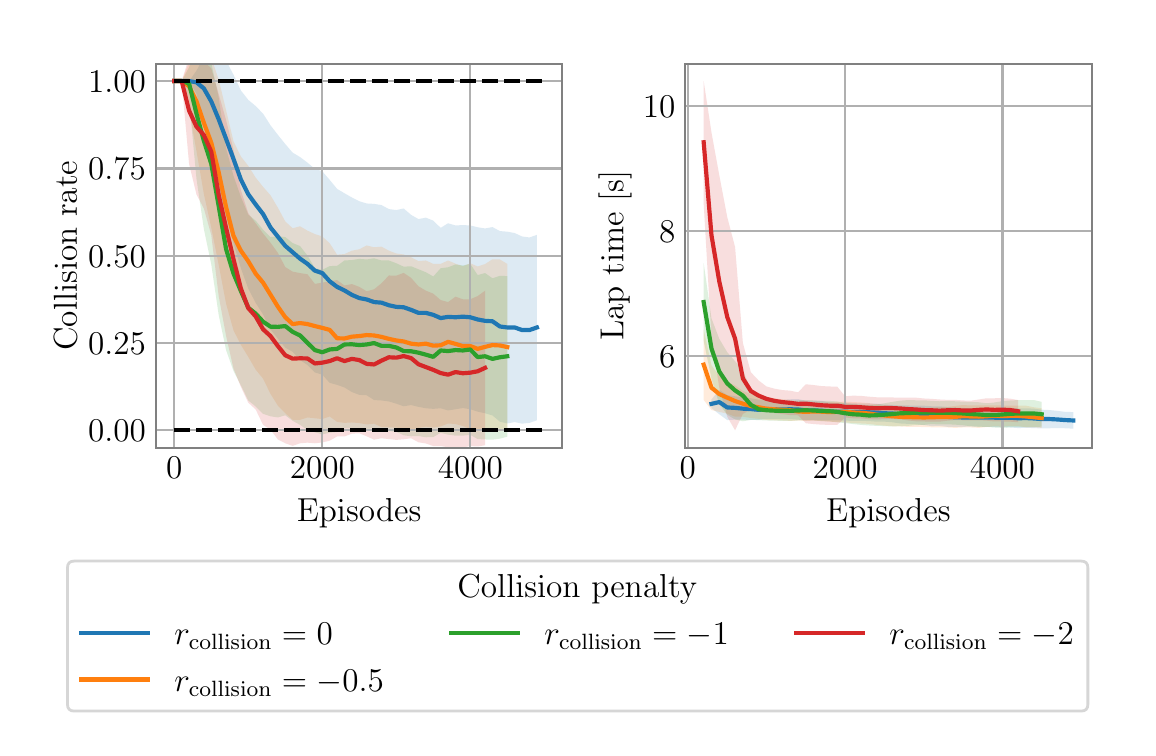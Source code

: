 \begingroup%
\makeatletter%
\begin{pgfpicture}%
\pgfpathrectangle{\pgfpointorigin}{\pgfqpoint{5.5in}{3.5in}}%
\pgfusepath{use as bounding box, clip}%
\begin{pgfscope}%
\pgfsetbuttcap%
\pgfsetmiterjoin%
\definecolor{currentfill}{rgb}{1.0,1.0,1.0}%
\pgfsetfillcolor{currentfill}%
\pgfsetlinewidth{0.0pt}%
\definecolor{currentstroke}{rgb}{1.0,1.0,1.0}%
\pgfsetstrokecolor{currentstroke}%
\pgfsetdash{}{0pt}%
\pgfpathmoveto{\pgfqpoint{0.0in}{0.0in}}%
\pgfpathlineto{\pgfqpoint{5.5in}{0.0in}}%
\pgfpathlineto{\pgfqpoint{5.5in}{3.5in}}%
\pgfpathlineto{\pgfqpoint{0.0in}{3.5in}}%
\pgfpathlineto{\pgfqpoint{0.0in}{0.0in}}%
\pgfpathclose%
\pgfusepath{fill}%
\end{pgfscope}%
\begin{pgfscope}%
\pgfsetbuttcap%
\pgfsetmiterjoin%
\definecolor{currentfill}{rgb}{1.0,1.0,1.0}%
\pgfsetfillcolor{currentfill}%
\pgfsetlinewidth{0.0pt}%
\definecolor{currentstroke}{rgb}{0.0,0.0,0.0}%
\pgfsetstrokecolor{currentstroke}%
\pgfsetstrokeopacity{0.0}%
\pgfsetdash{}{0pt}%
\pgfpathmoveto{\pgfqpoint{0.641in}{1.4in}}%
\pgfpathlineto{\pgfqpoint{2.673in}{1.4in}}%
\pgfpathlineto{\pgfqpoint{2.673in}{3.32in}}%
\pgfpathlineto{\pgfqpoint{0.641in}{3.32in}}%
\pgfpathlineto{\pgfqpoint{0.641in}{1.4in}}%
\pgfpathclose%
\pgfusepath{fill}%
\end{pgfscope}%
\begin{pgfscope}%
\pgfpathrectangle{\pgfqpoint{0.641in}{1.4in}}{\pgfqpoint{2.033in}{1.92in}}%
\pgfusepath{clip}%
\pgfsetbuttcap%
\pgfsetroundjoin%
\definecolor{currentfill}{rgb}{0.122,0.467,0.706}%
\pgfsetfillcolor{currentfill}%
\pgfsetfillopacity{0.15}%
\pgfsetlinewidth{0.0pt}%
\definecolor{currentstroke}{rgb}{0.0,0.0,0.0}%
\pgfsetstrokecolor{currentstroke}%
\pgfsetdash{}{0pt}%
\pgfpathmoveto{\pgfqpoint{0.733in}{3.233in}}%
\pgfpathlineto{\pgfqpoint{0.733in}{3.233in}}%
\pgfpathlineto{\pgfqpoint{0.77in}{3.233in}}%
\pgfpathlineto{\pgfqpoint{0.807in}{3.233in}}%
\pgfpathlineto{\pgfqpoint{0.844in}{3.285in}}%
\pgfpathlineto{\pgfqpoint{0.881in}{3.354in}}%
\pgfpathlineto{\pgfqpoint{0.918in}{3.391in}}%
\pgfpathlineto{\pgfqpoint{0.955in}{3.382in}}%
\pgfpathlineto{\pgfqpoint{0.992in}{3.335in}}%
\pgfpathlineto{\pgfqpoint{1.029in}{3.265in}}%
\pgfpathlineto{\pgfqpoint{1.066in}{3.186in}}%
\pgfpathlineto{\pgfqpoint{1.103in}{3.139in}}%
\pgfpathlineto{\pgfqpoint{1.14in}{3.108in}}%
\pgfpathlineto{\pgfqpoint{1.177in}{3.07in}}%
\pgfpathlineto{\pgfqpoint{1.214in}{3.012in}}%
\pgfpathlineto{\pgfqpoint{1.251in}{2.964in}}%
\pgfpathlineto{\pgfqpoint{1.288in}{2.918in}}%
\pgfpathlineto{\pgfqpoint{1.325in}{2.875in}}%
\pgfpathlineto{\pgfqpoint{1.362in}{2.853in}}%
\pgfpathlineto{\pgfqpoint{1.399in}{2.825in}}%
\pgfpathlineto{\pgfqpoint{1.436in}{2.794in}}%
\pgfpathlineto{\pgfqpoint{1.473in}{2.782in}}%
\pgfpathlineto{\pgfqpoint{1.51in}{2.739in}}%
\pgfpathlineto{\pgfqpoint{1.547in}{2.694in}}%
\pgfpathlineto{\pgfqpoint{1.584in}{2.672in}}%
\pgfpathlineto{\pgfqpoint{1.621in}{2.651in}}%
\pgfpathlineto{\pgfqpoint{1.658in}{2.632in}}%
\pgfpathlineto{\pgfqpoint{1.695in}{2.621in}}%
\pgfpathlineto{\pgfqpoint{1.732in}{2.619in}}%
\pgfpathlineto{\pgfqpoint{1.769in}{2.613in}}%
\pgfpathlineto{\pgfqpoint{1.806in}{2.593in}}%
\pgfpathlineto{\pgfqpoint{1.843in}{2.588in}}%
\pgfpathlineto{\pgfqpoint{1.88in}{2.596in}}%
\pgfpathlineto{\pgfqpoint{1.917in}{2.564in}}%
\pgfpathlineto{\pgfqpoint{1.954in}{2.543in}}%
\pgfpathlineto{\pgfqpoint{1.991in}{2.55in}}%
\pgfpathlineto{\pgfqpoint{2.028in}{2.535in}}%
\pgfpathlineto{\pgfqpoint{2.065in}{2.499in}}%
\pgfpathlineto{\pgfqpoint{2.102in}{2.522in}}%
\pgfpathlineto{\pgfqpoint{2.139in}{2.511in}}%
\pgfpathlineto{\pgfqpoint{2.176in}{2.513in}}%
\pgfpathlineto{\pgfqpoint{2.213in}{2.511in}}%
\pgfpathlineto{\pgfqpoint{2.25in}{2.502in}}%
\pgfpathlineto{\pgfqpoint{2.287in}{2.496in}}%
\pgfpathlineto{\pgfqpoint{2.324in}{2.503in}}%
\pgfpathlineto{\pgfqpoint{2.361in}{2.483in}}%
\pgfpathlineto{\pgfqpoint{2.398in}{2.48in}}%
\pgfpathlineto{\pgfqpoint{2.435in}{2.473in}}%
\pgfpathlineto{\pgfqpoint{2.472in}{2.456in}}%
\pgfpathlineto{\pgfqpoint{2.509in}{2.451in}}%
\pgfpathlineto{\pgfqpoint{2.546in}{2.464in}}%
\pgfpathlineto{\pgfqpoint{2.546in}{1.537in}}%
\pgfpathlineto{\pgfqpoint{2.546in}{1.537in}}%
\pgfpathlineto{\pgfqpoint{2.509in}{1.524in}}%
\pgfpathlineto{\pgfqpoint{2.472in}{1.52in}}%
\pgfpathlineto{\pgfqpoint{2.435in}{1.528in}}%
\pgfpathlineto{\pgfqpoint{2.398in}{1.521in}}%
\pgfpathlineto{\pgfqpoint{2.361in}{1.53in}}%
\pgfpathlineto{\pgfqpoint{2.324in}{1.561in}}%
\pgfpathlineto{\pgfqpoint{2.287in}{1.572in}}%
\pgfpathlineto{\pgfqpoint{2.25in}{1.58in}}%
\pgfpathlineto{\pgfqpoint{2.213in}{1.592in}}%
\pgfpathlineto{\pgfqpoint{2.176in}{1.598in}}%
\pgfpathlineto{\pgfqpoint{2.139in}{1.592in}}%
\pgfpathlineto{\pgfqpoint{2.102in}{1.586in}}%
\pgfpathlineto{\pgfqpoint{2.065in}{1.597in}}%
\pgfpathlineto{\pgfqpoint{2.028in}{1.594in}}%
\pgfpathlineto{\pgfqpoint{1.991in}{1.597in}}%
\pgfpathlineto{\pgfqpoint{1.954in}{1.604in}}%
\pgfpathlineto{\pgfqpoint{1.917in}{1.613in}}%
\pgfpathlineto{\pgfqpoint{1.88in}{1.607in}}%
\pgfpathlineto{\pgfqpoint{1.843in}{1.62in}}%
\pgfpathlineto{\pgfqpoint{1.806in}{1.631in}}%
\pgfpathlineto{\pgfqpoint{1.769in}{1.636in}}%
\pgfpathlineto{\pgfqpoint{1.732in}{1.638in}}%
\pgfpathlineto{\pgfqpoint{1.695in}{1.662in}}%
\pgfpathlineto{\pgfqpoint{1.658in}{1.664in}}%
\pgfpathlineto{\pgfqpoint{1.621in}{1.678in}}%
\pgfpathlineto{\pgfqpoint{1.584in}{1.701in}}%
\pgfpathlineto{\pgfqpoint{1.547in}{1.714in}}%
\pgfpathlineto{\pgfqpoint{1.51in}{1.724in}}%
\pgfpathlineto{\pgfqpoint{1.473in}{1.765in}}%
\pgfpathlineto{\pgfqpoint{1.436in}{1.776in}}%
\pgfpathlineto{\pgfqpoint{1.399in}{1.813in}}%
\pgfpathlineto{\pgfqpoint{1.362in}{1.838in}}%
\pgfpathlineto{\pgfqpoint{1.325in}{1.879in}}%
\pgfpathlineto{\pgfqpoint{1.288in}{1.9in}}%
\pgfpathlineto{\pgfqpoint{1.251in}{1.945in}}%
\pgfpathlineto{\pgfqpoint{1.214in}{1.991in}}%
\pgfpathlineto{\pgfqpoint{1.177in}{2.066in}}%
\pgfpathlineto{\pgfqpoint{1.14in}{2.124in}}%
\pgfpathlineto{\pgfqpoint{1.103in}{2.195in}}%
\pgfpathlineto{\pgfqpoint{1.066in}{2.297in}}%
\pgfpathlineto{\pgfqpoint{1.029in}{2.422in}}%
\pgfpathlineto{\pgfqpoint{0.992in}{2.552in}}%
\pgfpathlineto{\pgfqpoint{0.955in}{2.703in}}%
\pgfpathlineto{\pgfqpoint{0.918in}{2.87in}}%
\pgfpathlineto{\pgfqpoint{0.881in}{3.039in}}%
\pgfpathlineto{\pgfqpoint{0.844in}{3.169in}}%
\pgfpathlineto{\pgfqpoint{0.807in}{3.233in}}%
\pgfpathlineto{\pgfqpoint{0.77in}{3.233in}}%
\pgfpathlineto{\pgfqpoint{0.733in}{3.233in}}%
\pgfpathlineto{\pgfqpoint{0.733in}{3.233in}}%
\pgfpathclose%
\pgfusepath{fill}%
\end{pgfscope}%
\begin{pgfscope}%
\pgfpathrectangle{\pgfqpoint{0.641in}{1.4in}}{\pgfqpoint{2.033in}{1.92in}}%
\pgfusepath{clip}%
\pgfsetbuttcap%
\pgfsetroundjoin%
\definecolor{currentfill}{rgb}{1.0,0.498,0.055}%
\pgfsetfillcolor{currentfill}%
\pgfsetfillopacity{0.15}%
\pgfsetlinewidth{0.0pt}%
\definecolor{currentstroke}{rgb}{0.0,0.0,0.0}%
\pgfsetstrokecolor{currentstroke}%
\pgfsetdash{}{0pt}%
\pgfpathmoveto{\pgfqpoint{0.733in}{3.233in}}%
\pgfpathlineto{\pgfqpoint{0.733in}{3.233in}}%
\pgfpathlineto{\pgfqpoint{0.77in}{3.233in}}%
\pgfpathlineto{\pgfqpoint{0.807in}{3.327in}}%
\pgfpathlineto{\pgfqpoint{0.844in}{3.381in}}%
\pgfpathlineto{\pgfqpoint{0.881in}{3.38in}}%
\pgfpathlineto{\pgfqpoint{0.918in}{3.35in}}%
\pgfpathlineto{\pgfqpoint{0.955in}{3.241in}}%
\pgfpathlineto{\pgfqpoint{0.992in}{3.087in}}%
\pgfpathlineto{\pgfqpoint{1.029in}{2.932in}}%
\pgfpathlineto{\pgfqpoint{1.066in}{2.856in}}%
\pgfpathlineto{\pgfqpoint{1.103in}{2.809in}}%
\pgfpathlineto{\pgfqpoint{1.14in}{2.75in}}%
\pgfpathlineto{\pgfqpoint{1.177in}{2.704in}}%
\pgfpathlineto{\pgfqpoint{1.214in}{2.662in}}%
\pgfpathlineto{\pgfqpoint{1.251in}{2.6in}}%
\pgfpathlineto{\pgfqpoint{1.288in}{2.531in}}%
\pgfpathlineto{\pgfqpoint{1.325in}{2.497in}}%
\pgfpathlineto{\pgfqpoint{1.362in}{2.507in}}%
\pgfpathlineto{\pgfqpoint{1.399in}{2.485in}}%
\pgfpathlineto{\pgfqpoint{1.436in}{2.468in}}%
\pgfpathlineto{\pgfqpoint{1.473in}{2.456in}}%
\pgfpathlineto{\pgfqpoint{1.51in}{2.422in}}%
\pgfpathlineto{\pgfqpoint{1.547in}{2.365in}}%
\pgfpathlineto{\pgfqpoint{1.584in}{2.368in}}%
\pgfpathlineto{\pgfqpoint{1.621in}{2.385in}}%
\pgfpathlineto{\pgfqpoint{1.658in}{2.392in}}%
\pgfpathlineto{\pgfqpoint{1.695in}{2.411in}}%
\pgfpathlineto{\pgfqpoint{1.732in}{2.402in}}%
\pgfpathlineto{\pgfqpoint{1.769in}{2.405in}}%
\pgfpathlineto{\pgfqpoint{1.806in}{2.385in}}%
\pgfpathlineto{\pgfqpoint{1.843in}{2.371in}}%
\pgfpathlineto{\pgfqpoint{1.88in}{2.366in}}%
\pgfpathlineto{\pgfqpoint{1.917in}{2.352in}}%
\pgfpathlineto{\pgfqpoint{1.954in}{2.333in}}%
\pgfpathlineto{\pgfqpoint{1.991in}{2.336in}}%
\pgfpathlineto{\pgfqpoint{2.028in}{2.319in}}%
\pgfpathlineto{\pgfqpoint{2.065in}{2.319in}}%
\pgfpathlineto{\pgfqpoint{2.102in}{2.336in}}%
\pgfpathlineto{\pgfqpoint{2.139in}{2.32in}}%
\pgfpathlineto{\pgfqpoint{2.176in}{2.307in}}%
\pgfpathlineto{\pgfqpoint{2.213in}{2.322in}}%
\pgfpathlineto{\pgfqpoint{2.25in}{2.306in}}%
\pgfpathlineto{\pgfqpoint{2.287in}{2.318in}}%
\pgfpathlineto{\pgfqpoint{2.324in}{2.342in}}%
\pgfpathlineto{\pgfqpoint{2.361in}{2.341in}}%
\pgfpathlineto{\pgfqpoint{2.398in}{2.319in}}%
\pgfpathlineto{\pgfqpoint{2.398in}{1.487in}}%
\pgfpathlineto{\pgfqpoint{2.398in}{1.487in}}%
\pgfpathlineto{\pgfqpoint{2.361in}{1.482in}}%
\pgfpathlineto{\pgfqpoint{2.324in}{1.485in}}%
\pgfpathlineto{\pgfqpoint{2.287in}{1.49in}}%
\pgfpathlineto{\pgfqpoint{2.25in}{1.482in}}%
\pgfpathlineto{\pgfqpoint{2.213in}{1.493in}}%
\pgfpathlineto{\pgfqpoint{2.176in}{1.508in}}%
\pgfpathlineto{\pgfqpoint{2.139in}{1.518in}}%
\pgfpathlineto{\pgfqpoint{2.102in}{1.521in}}%
\pgfpathlineto{\pgfqpoint{2.065in}{1.506in}}%
\pgfpathlineto{\pgfqpoint{2.028in}{1.501in}}%
\pgfpathlineto{\pgfqpoint{1.991in}{1.505in}}%
\pgfpathlineto{\pgfqpoint{1.954in}{1.499in}}%
\pgfpathlineto{\pgfqpoint{1.917in}{1.489in}}%
\pgfpathlineto{\pgfqpoint{1.88in}{1.495in}}%
\pgfpathlineto{\pgfqpoint{1.843in}{1.5in}}%
\pgfpathlineto{\pgfqpoint{1.806in}{1.502in}}%
\pgfpathlineto{\pgfqpoint{1.769in}{1.503in}}%
\pgfpathlineto{\pgfqpoint{1.732in}{1.52in}}%
\pgfpathlineto{\pgfqpoint{1.695in}{1.516in}}%
\pgfpathlineto{\pgfqpoint{1.658in}{1.523in}}%
\pgfpathlineto{\pgfqpoint{1.621in}{1.526in}}%
\pgfpathlineto{\pgfqpoint{1.584in}{1.524in}}%
\pgfpathlineto{\pgfqpoint{1.547in}{1.529in}}%
\pgfpathlineto{\pgfqpoint{1.51in}{1.556in}}%
\pgfpathlineto{\pgfqpoint{1.473in}{1.543in}}%
\pgfpathlineto{\pgfqpoint{1.436in}{1.547in}}%
\pgfpathlineto{\pgfqpoint{1.399in}{1.551in}}%
\pgfpathlineto{\pgfqpoint{1.362in}{1.539in}}%
\pgfpathlineto{\pgfqpoint{1.325in}{1.539in}}%
\pgfpathlineto{\pgfqpoint{1.288in}{1.572in}}%
\pgfpathlineto{\pgfqpoint{1.251in}{1.61in}}%
\pgfpathlineto{\pgfqpoint{1.214in}{1.669in}}%
\pgfpathlineto{\pgfqpoint{1.177in}{1.745in}}%
\pgfpathlineto{\pgfqpoint{1.14in}{1.79in}}%
\pgfpathlineto{\pgfqpoint{1.103in}{1.854in}}%
\pgfpathlineto{\pgfqpoint{1.066in}{1.914in}}%
\pgfpathlineto{\pgfqpoint{1.029in}{1.987in}}%
\pgfpathlineto{\pgfqpoint{0.992in}{2.12in}}%
\pgfpathlineto{\pgfqpoint{0.955in}{2.314in}}%
\pgfpathlineto{\pgfqpoint{0.918in}{2.5in}}%
\pgfpathlineto{\pgfqpoint{0.881in}{2.668in}}%
\pgfpathlineto{\pgfqpoint{0.844in}{2.883in}}%
\pgfpathlineto{\pgfqpoint{0.807in}{3.086in}}%
\pgfpathlineto{\pgfqpoint{0.77in}{3.233in}}%
\pgfpathlineto{\pgfqpoint{0.733in}{3.233in}}%
\pgfpathlineto{\pgfqpoint{0.733in}{3.233in}}%
\pgfpathclose%
\pgfusepath{fill}%
\end{pgfscope}%
\begin{pgfscope}%
\pgfpathrectangle{\pgfqpoint{0.641in}{1.4in}}{\pgfqpoint{2.033in}{1.92in}}%
\pgfusepath{clip}%
\pgfsetbuttcap%
\pgfsetroundjoin%
\definecolor{currentfill}{rgb}{0.173,0.627,0.173}%
\pgfsetfillcolor{currentfill}%
\pgfsetfillopacity{0.15}%
\pgfsetlinewidth{0.0pt}%
\definecolor{currentstroke}{rgb}{0.0,0.0,0.0}%
\pgfsetstrokecolor{currentstroke}%
\pgfsetdash{}{0pt}%
\pgfpathmoveto{\pgfqpoint{0.733in}{3.233in}}%
\pgfpathlineto{\pgfqpoint{0.733in}{3.233in}}%
\pgfpathlineto{\pgfqpoint{0.77in}{3.233in}}%
\pgfpathlineto{\pgfqpoint{0.807in}{3.302in}}%
\pgfpathlineto{\pgfqpoint{0.844in}{3.396in}}%
\pgfpathlineto{\pgfqpoint{0.881in}{3.375in}}%
\pgfpathlineto{\pgfqpoint{0.918in}{3.323in}}%
\pgfpathlineto{\pgfqpoint{0.955in}{3.152in}}%
\pgfpathlineto{\pgfqpoint{0.992in}{2.898in}}%
\pgfpathlineto{\pgfqpoint{1.029in}{2.759in}}%
\pgfpathlineto{\pgfqpoint{1.066in}{2.654in}}%
\pgfpathlineto{\pgfqpoint{1.103in}{2.565in}}%
\pgfpathlineto{\pgfqpoint{1.14in}{2.535in}}%
\pgfpathlineto{\pgfqpoint{1.177in}{2.49in}}%
\pgfpathlineto{\pgfqpoint{1.214in}{2.453in}}%
\pgfpathlineto{\pgfqpoint{1.251in}{2.457in}}%
\pgfpathlineto{\pgfqpoint{1.288in}{2.453in}}%
\pgfpathlineto{\pgfqpoint{1.325in}{2.423in}}%
\pgfpathlineto{\pgfqpoint{1.362in}{2.408in}}%
\pgfpathlineto{\pgfqpoint{1.399in}{2.36in}}%
\pgfpathlineto{\pgfqpoint{1.436in}{2.298in}}%
\pgfpathlineto{\pgfqpoint{1.473in}{2.289in}}%
\pgfpathlineto{\pgfqpoint{1.51in}{2.308in}}%
\pgfpathlineto{\pgfqpoint{1.547in}{2.309in}}%
\pgfpathlineto{\pgfqpoint{1.584in}{2.336in}}%
\pgfpathlineto{\pgfqpoint{1.621in}{2.338in}}%
\pgfpathlineto{\pgfqpoint{1.658in}{2.344in}}%
\pgfpathlineto{\pgfqpoint{1.695in}{2.341in}}%
\pgfpathlineto{\pgfqpoint{1.732in}{2.347in}}%
\pgfpathlineto{\pgfqpoint{1.769in}{2.336in}}%
\pgfpathlineto{\pgfqpoint{1.806in}{2.336in}}%
\pgfpathlineto{\pgfqpoint{1.843in}{2.322in}}%
\pgfpathlineto{\pgfqpoint{1.88in}{2.305in}}%
\pgfpathlineto{\pgfqpoint{1.917in}{2.307in}}%
\pgfpathlineto{\pgfqpoint{1.954in}{2.292in}}%
\pgfpathlineto{\pgfqpoint{1.991in}{2.277in}}%
\pgfpathlineto{\pgfqpoint{2.028in}{2.256in}}%
\pgfpathlineto{\pgfqpoint{2.065in}{2.297in}}%
\pgfpathlineto{\pgfqpoint{2.102in}{2.302in}}%
\pgfpathlineto{\pgfqpoint{2.139in}{2.316in}}%
\pgfpathlineto{\pgfqpoint{2.176in}{2.311in}}%
\pgfpathlineto{\pgfqpoint{2.213in}{2.319in}}%
\pgfpathlineto{\pgfqpoint{2.25in}{2.263in}}%
\pgfpathlineto{\pgfqpoint{2.287in}{2.273in}}%
\pgfpathlineto{\pgfqpoint{2.324in}{2.247in}}%
\pgfpathlineto{\pgfqpoint{2.361in}{2.259in}}%
\pgfpathlineto{\pgfqpoint{2.398in}{2.258in}}%
\pgfpathlineto{\pgfqpoint{2.398in}{1.455in}}%
\pgfpathlineto{\pgfqpoint{2.398in}{1.455in}}%
\pgfpathlineto{\pgfqpoint{2.361in}{1.445in}}%
\pgfpathlineto{\pgfqpoint{2.324in}{1.44in}}%
\pgfpathlineto{\pgfqpoint{2.287in}{1.441in}}%
\pgfpathlineto{\pgfqpoint{2.25in}{1.443in}}%
\pgfpathlineto{\pgfqpoint{2.213in}{1.464in}}%
\pgfpathlineto{\pgfqpoint{2.176in}{1.46in}}%
\pgfpathlineto{\pgfqpoint{2.139in}{1.46in}}%
\pgfpathlineto{\pgfqpoint{2.102in}{1.465in}}%
\pgfpathlineto{\pgfqpoint{2.065in}{1.474in}}%
\pgfpathlineto{\pgfqpoint{2.028in}{1.453in}}%
\pgfpathlineto{\pgfqpoint{1.991in}{1.452in}}%
\pgfpathlineto{\pgfqpoint{1.954in}{1.458in}}%
\pgfpathlineto{\pgfqpoint{1.917in}{1.457in}}%
\pgfpathlineto{\pgfqpoint{1.88in}{1.462in}}%
\pgfpathlineto{\pgfqpoint{1.843in}{1.479in}}%
\pgfpathlineto{\pgfqpoint{1.806in}{1.482in}}%
\pgfpathlineto{\pgfqpoint{1.769in}{1.482in}}%
\pgfpathlineto{\pgfqpoint{1.732in}{1.499in}}%
\pgfpathlineto{\pgfqpoint{1.695in}{1.491in}}%
\pgfpathlineto{\pgfqpoint{1.658in}{1.483in}}%
\pgfpathlineto{\pgfqpoint{1.621in}{1.496in}}%
\pgfpathlineto{\pgfqpoint{1.584in}{1.496in}}%
\pgfpathlineto{\pgfqpoint{1.547in}{1.478in}}%
\pgfpathlineto{\pgfqpoint{1.51in}{1.475in}}%
\pgfpathlineto{\pgfqpoint{1.473in}{1.466in}}%
\pgfpathlineto{\pgfqpoint{1.436in}{1.477in}}%
\pgfpathlineto{\pgfqpoint{1.399in}{1.488in}}%
\pgfpathlineto{\pgfqpoint{1.362in}{1.514in}}%
\pgfpathlineto{\pgfqpoint{1.325in}{1.534in}}%
\pgfpathlineto{\pgfqpoint{1.288in}{1.562in}}%
\pgfpathlineto{\pgfqpoint{1.251in}{1.551in}}%
\pgfpathlineto{\pgfqpoint{1.214in}{1.557in}}%
\pgfpathlineto{\pgfqpoint{1.177in}{1.569in}}%
\pgfpathlineto{\pgfqpoint{1.14in}{1.606in}}%
\pgfpathlineto{\pgfqpoint{1.103in}{1.636in}}%
\pgfpathlineto{\pgfqpoint{1.066in}{1.712in}}%
\pgfpathlineto{\pgfqpoint{1.029in}{1.784in}}%
\pgfpathlineto{\pgfqpoint{0.992in}{1.888in}}%
\pgfpathlineto{\pgfqpoint{0.955in}{2.064in}}%
\pgfpathlineto{\pgfqpoint{0.918in}{2.316in}}%
\pgfpathlineto{\pgfqpoint{0.881in}{2.493in}}%
\pgfpathlineto{\pgfqpoint{0.844in}{2.744in}}%
\pgfpathlineto{\pgfqpoint{0.807in}{3.14in}}%
\pgfpathlineto{\pgfqpoint{0.77in}{3.233in}}%
\pgfpathlineto{\pgfqpoint{0.733in}{3.233in}}%
\pgfpathlineto{\pgfqpoint{0.733in}{3.233in}}%
\pgfpathclose%
\pgfusepath{fill}%
\end{pgfscope}%
\begin{pgfscope}%
\pgfpathrectangle{\pgfqpoint{0.641in}{1.4in}}{\pgfqpoint{2.033in}{1.92in}}%
\pgfusepath{clip}%
\pgfsetbuttcap%
\pgfsetroundjoin%
\definecolor{currentfill}{rgb}{0.839,0.153,0.157}%
\pgfsetfillcolor{currentfill}%
\pgfsetfillopacity{0.15}%
\pgfsetlinewidth{0.0pt}%
\definecolor{currentstroke}{rgb}{0.0,0.0,0.0}%
\pgfsetstrokecolor{currentstroke}%
\pgfsetdash{}{0pt}%
\pgfpathmoveto{\pgfqpoint{0.733in}{3.233in}}%
\pgfpathlineto{\pgfqpoint{0.733in}{3.233in}}%
\pgfpathlineto{\pgfqpoint{0.77in}{3.233in}}%
\pgfpathlineto{\pgfqpoint{0.807in}{3.351in}}%
\pgfpathlineto{\pgfqpoint{0.844in}{3.343in}}%
\pgfpathlineto{\pgfqpoint{0.881in}{3.33in}}%
\pgfpathlineto{\pgfqpoint{0.918in}{3.297in}}%
\pgfpathlineto{\pgfqpoint{0.955in}{3.168in}}%
\pgfpathlineto{\pgfqpoint{0.992in}{3.038in}}%
\pgfpathlineto{\pgfqpoint{1.029in}{2.89in}}%
\pgfpathlineto{\pgfqpoint{1.066in}{2.687in}}%
\pgfpathlineto{\pgfqpoint{1.103in}{2.572in}}%
\pgfpathlineto{\pgfqpoint{1.14in}{2.522in}}%
\pgfpathlineto{\pgfqpoint{1.177in}{2.471in}}%
\pgfpathlineto{\pgfqpoint{1.214in}{2.425in}}%
\pgfpathlineto{\pgfqpoint{1.251in}{2.374in}}%
\pgfpathlineto{\pgfqpoint{1.288in}{2.303in}}%
\pgfpathlineto{\pgfqpoint{1.325in}{2.28in}}%
\pgfpathlineto{\pgfqpoint{1.362in}{2.273in}}%
\pgfpathlineto{\pgfqpoint{1.399in}{2.267in}}%
\pgfpathlineto{\pgfqpoint{1.436in}{2.219in}}%
\pgfpathlineto{\pgfqpoint{1.473in}{2.225in}}%
\pgfpathlineto{\pgfqpoint{1.51in}{2.232in}}%
\pgfpathlineto{\pgfqpoint{1.547in}{2.238in}}%
\pgfpathlineto{\pgfqpoint{1.584in}{2.211in}}%
\pgfpathlineto{\pgfqpoint{1.621in}{2.218in}}%
\pgfpathlineto{\pgfqpoint{1.658in}{2.204in}}%
\pgfpathlineto{\pgfqpoint{1.695in}{2.182in}}%
\pgfpathlineto{\pgfqpoint{1.732in}{2.192in}}%
\pgfpathlineto{\pgfqpoint{1.769in}{2.222in}}%
\pgfpathlineto{\pgfqpoint{1.806in}{2.261in}}%
\pgfpathlineto{\pgfqpoint{1.843in}{2.26in}}%
\pgfpathlineto{\pgfqpoint{1.88in}{2.274in}}%
\pgfpathlineto{\pgfqpoint{1.917in}{2.249in}}%
\pgfpathlineto{\pgfqpoint{1.954in}{2.207in}}%
\pgfpathlineto{\pgfqpoint{1.991in}{2.185in}}%
\pgfpathlineto{\pgfqpoint{2.028in}{2.17in}}%
\pgfpathlineto{\pgfqpoint{2.065in}{2.138in}}%
\pgfpathlineto{\pgfqpoint{2.102in}{2.128in}}%
\pgfpathlineto{\pgfqpoint{2.139in}{2.155in}}%
\pgfpathlineto{\pgfqpoint{2.176in}{2.142in}}%
\pgfpathlineto{\pgfqpoint{2.213in}{2.142in}}%
\pgfpathlineto{\pgfqpoint{2.25in}{2.158in}}%
\pgfpathlineto{\pgfqpoint{2.287in}{2.185in}}%
\pgfpathlineto{\pgfqpoint{2.287in}{1.412in}}%
\pgfpathlineto{\pgfqpoint{2.287in}{1.412in}}%
\pgfpathlineto{\pgfqpoint{2.25in}{1.406in}}%
\pgfpathlineto{\pgfqpoint{2.213in}{1.408in}}%
\pgfpathlineto{\pgfqpoint{2.176in}{1.401in}}%
\pgfpathlineto{\pgfqpoint{2.139in}{1.4in}}%
\pgfpathlineto{\pgfqpoint{2.102in}{1.402in}}%
\pgfpathlineto{\pgfqpoint{2.065in}{1.408in}}%
\pgfpathlineto{\pgfqpoint{2.028in}{1.408in}}%
\pgfpathlineto{\pgfqpoint{1.991in}{1.421in}}%
\pgfpathlineto{\pgfqpoint{1.954in}{1.427in}}%
\pgfpathlineto{\pgfqpoint{1.917in}{1.447in}}%
\pgfpathlineto{\pgfqpoint{1.88in}{1.442in}}%
\pgfpathlineto{\pgfqpoint{1.843in}{1.439in}}%
\pgfpathlineto{\pgfqpoint{1.806in}{1.443in}}%
\pgfpathlineto{\pgfqpoint{1.769in}{1.447in}}%
\pgfpathlineto{\pgfqpoint{1.732in}{1.44in}}%
\pgfpathlineto{\pgfqpoint{1.695in}{1.457in}}%
\pgfpathlineto{\pgfqpoint{1.658in}{1.472in}}%
\pgfpathlineto{\pgfqpoint{1.621in}{1.47in}}%
\pgfpathlineto{\pgfqpoint{1.584in}{1.456in}}%
\pgfpathlineto{\pgfqpoint{1.547in}{1.456in}}%
\pgfpathlineto{\pgfqpoint{1.51in}{1.435in}}%
\pgfpathlineto{\pgfqpoint{1.473in}{1.426in}}%
\pgfpathlineto{\pgfqpoint{1.436in}{1.422in}}%
\pgfpathlineto{\pgfqpoint{1.399in}{1.425in}}%
\pgfpathlineto{\pgfqpoint{1.362in}{1.422in}}%
\pgfpathlineto{\pgfqpoint{1.325in}{1.409in}}%
\pgfpathlineto{\pgfqpoint{1.288in}{1.422in}}%
\pgfpathlineto{\pgfqpoint{1.251in}{1.441in}}%
\pgfpathlineto{\pgfqpoint{1.214in}{1.49in}}%
\pgfpathlineto{\pgfqpoint{1.177in}{1.514in}}%
\pgfpathlineto{\pgfqpoint{1.14in}{1.591in}}%
\pgfpathlineto{\pgfqpoint{1.103in}{1.625in}}%
\pgfpathlineto{\pgfqpoint{1.066in}{1.704in}}%
\pgfpathlineto{\pgfqpoint{1.029in}{1.796in}}%
\pgfpathlineto{\pgfqpoint{0.992in}{1.959in}}%
\pgfpathlineto{\pgfqpoint{0.955in}{2.159in}}%
\pgfpathlineto{\pgfqpoint{0.918in}{2.463in}}%
\pgfpathlineto{\pgfqpoint{0.881in}{2.596in}}%
\pgfpathlineto{\pgfqpoint{0.844in}{2.666in}}%
\pgfpathlineto{\pgfqpoint{0.807in}{2.819in}}%
\pgfpathlineto{\pgfqpoint{0.77in}{3.233in}}%
\pgfpathlineto{\pgfqpoint{0.733in}{3.233in}}%
\pgfpathlineto{\pgfqpoint{0.733in}{3.233in}}%
\pgfpathclose%
\pgfusepath{fill}%
\end{pgfscope}%
\begin{pgfscope}%
\pgfpathrectangle{\pgfqpoint{0.641in}{1.4in}}{\pgfqpoint{2.033in}{1.92in}}%
\pgfusepath{clip}%
\pgfsetrectcap%
\pgfsetroundjoin%
\pgfsetlinewidth{0.803pt}%
\definecolor{currentstroke}{rgb}{0.69,0.69,0.69}%
\pgfsetstrokecolor{currentstroke}%
\pgfsetdash{}{0pt}%
\pgfpathmoveto{\pgfqpoint{0.733in}{1.4in}}%
\pgfpathlineto{\pgfqpoint{0.733in}{3.32in}}%
\pgfusepath{stroke}%
\end{pgfscope}%
\begin{pgfscope}%
\definecolor{textcolor}{rgb}{0.0,0.0,0.0}%
\pgfsetstrokecolor{textcolor}%
\pgfsetfillcolor{textcolor}%
\pgftext[x=0.733in,y=1.351in,,top]{\color{textcolor}\rmfamily\fontsize{12.0}{14.4}\selectfont \(\displaystyle {0}\)}%
\end{pgfscope}%
\begin{pgfscope}%
\pgfpathrectangle{\pgfqpoint{0.641in}{1.4in}}{\pgfqpoint{2.033in}{1.92in}}%
\pgfusepath{clip}%
\pgfsetrectcap%
\pgfsetroundjoin%
\pgfsetlinewidth{0.803pt}%
\definecolor{currentstroke}{rgb}{0.69,0.69,0.69}%
\pgfsetstrokecolor{currentstroke}%
\pgfsetdash{}{0pt}%
\pgfpathmoveto{\pgfqpoint{1.473in}{1.4in}}%
\pgfpathlineto{\pgfqpoint{1.473in}{3.32in}}%
\pgfusepath{stroke}%
\end{pgfscope}%
\begin{pgfscope}%
\definecolor{textcolor}{rgb}{0.0,0.0,0.0}%
\pgfsetstrokecolor{textcolor}%
\pgfsetfillcolor{textcolor}%
\pgftext[x=1.473in,y=1.351in,,top]{\color{textcolor}\rmfamily\fontsize{12.0}{14.4}\selectfont \(\displaystyle {2000}\)}%
\end{pgfscope}%
\begin{pgfscope}%
\pgfpathrectangle{\pgfqpoint{0.641in}{1.4in}}{\pgfqpoint{2.033in}{1.92in}}%
\pgfusepath{clip}%
\pgfsetrectcap%
\pgfsetroundjoin%
\pgfsetlinewidth{0.803pt}%
\definecolor{currentstroke}{rgb}{0.69,0.69,0.69}%
\pgfsetstrokecolor{currentstroke}%
\pgfsetdash{}{0pt}%
\pgfpathmoveto{\pgfqpoint{2.213in}{1.4in}}%
\pgfpathlineto{\pgfqpoint{2.213in}{3.32in}}%
\pgfusepath{stroke}%
\end{pgfscope}%
\begin{pgfscope}%
\definecolor{textcolor}{rgb}{0.0,0.0,0.0}%
\pgfsetstrokecolor{textcolor}%
\pgfsetfillcolor{textcolor}%
\pgftext[x=2.213in,y=1.351in,,top]{\color{textcolor}\rmfamily\fontsize{12.0}{14.4}\selectfont \(\displaystyle {4000}\)}%
\end{pgfscope}%
\begin{pgfscope}%
\definecolor{textcolor}{rgb}{0.0,0.0,0.0}%
\pgfsetstrokecolor{textcolor}%
\pgfsetfillcolor{textcolor}%
\pgftext[x=1.657in,y=1.148in,,top]{\color{textcolor}\rmfamily\fontsize{12.0}{14.4}\selectfont Episodes}%
\end{pgfscope}%
\begin{pgfscope}%
\pgfpathrectangle{\pgfqpoint{0.641in}{1.4in}}{\pgfqpoint{2.033in}{1.92in}}%
\pgfusepath{clip}%
\pgfsetrectcap%
\pgfsetroundjoin%
\pgfsetlinewidth{0.803pt}%
\definecolor{currentstroke}{rgb}{0.69,0.69,0.69}%
\pgfsetstrokecolor{currentstroke}%
\pgfsetdash{}{0pt}%
\pgfpathmoveto{\pgfqpoint{0.641in}{1.487in}}%
\pgfpathlineto{\pgfqpoint{2.673in}{1.487in}}%
\pgfusepath{stroke}%
\end{pgfscope}%
\begin{pgfscope}%
\definecolor{textcolor}{rgb}{0.0,0.0,0.0}%
\pgfsetstrokecolor{textcolor}%
\pgfsetfillcolor{textcolor}%
\pgftext[x=0.302in, y=1.429in, left, base]{\color{textcolor}\rmfamily\fontsize{12.0}{14.4}\selectfont \(\displaystyle {0.00}\)}%
\end{pgfscope}%
\begin{pgfscope}%
\pgfpathrectangle{\pgfqpoint{0.641in}{1.4in}}{\pgfqpoint{2.033in}{1.92in}}%
\pgfusepath{clip}%
\pgfsetrectcap%
\pgfsetroundjoin%
\pgfsetlinewidth{0.803pt}%
\definecolor{currentstroke}{rgb}{0.69,0.69,0.69}%
\pgfsetstrokecolor{currentstroke}%
\pgfsetdash{}{0pt}%
\pgfpathmoveto{\pgfqpoint{0.641in}{1.924in}}%
\pgfpathlineto{\pgfqpoint{2.673in}{1.924in}}%
\pgfusepath{stroke}%
\end{pgfscope}%
\begin{pgfscope}%
\definecolor{textcolor}{rgb}{0.0,0.0,0.0}%
\pgfsetstrokecolor{textcolor}%
\pgfsetfillcolor{textcolor}%
\pgftext[x=0.302in, y=1.866in, left, base]{\color{textcolor}\rmfamily\fontsize{12.0}{14.4}\selectfont \(\displaystyle {0.25}\)}%
\end{pgfscope}%
\begin{pgfscope}%
\pgfpathrectangle{\pgfqpoint{0.641in}{1.4in}}{\pgfqpoint{2.033in}{1.92in}}%
\pgfusepath{clip}%
\pgfsetrectcap%
\pgfsetroundjoin%
\pgfsetlinewidth{0.803pt}%
\definecolor{currentstroke}{rgb}{0.69,0.69,0.69}%
\pgfsetstrokecolor{currentstroke}%
\pgfsetdash{}{0pt}%
\pgfpathmoveto{\pgfqpoint{0.641in}{2.36in}}%
\pgfpathlineto{\pgfqpoint{2.673in}{2.36in}}%
\pgfusepath{stroke}%
\end{pgfscope}%
\begin{pgfscope}%
\definecolor{textcolor}{rgb}{0.0,0.0,0.0}%
\pgfsetstrokecolor{textcolor}%
\pgfsetfillcolor{textcolor}%
\pgftext[x=0.302in, y=2.302in, left, base]{\color{textcolor}\rmfamily\fontsize{12.0}{14.4}\selectfont \(\displaystyle {0.50}\)}%
\end{pgfscope}%
\begin{pgfscope}%
\pgfpathrectangle{\pgfqpoint{0.641in}{1.4in}}{\pgfqpoint{2.033in}{1.92in}}%
\pgfusepath{clip}%
\pgfsetrectcap%
\pgfsetroundjoin%
\pgfsetlinewidth{0.803pt}%
\definecolor{currentstroke}{rgb}{0.69,0.69,0.69}%
\pgfsetstrokecolor{currentstroke}%
\pgfsetdash{}{0pt}%
\pgfpathmoveto{\pgfqpoint{0.641in}{2.796in}}%
\pgfpathlineto{\pgfqpoint{2.673in}{2.796in}}%
\pgfusepath{stroke}%
\end{pgfscope}%
\begin{pgfscope}%
\definecolor{textcolor}{rgb}{0.0,0.0,0.0}%
\pgfsetstrokecolor{textcolor}%
\pgfsetfillcolor{textcolor}%
\pgftext[x=0.302in, y=2.739in, left, base]{\color{textcolor}\rmfamily\fontsize{12.0}{14.4}\selectfont \(\displaystyle {0.75}\)}%
\end{pgfscope}%
\begin{pgfscope}%
\pgfpathrectangle{\pgfqpoint{0.641in}{1.4in}}{\pgfqpoint{2.033in}{1.92in}}%
\pgfusepath{clip}%
\pgfsetrectcap%
\pgfsetroundjoin%
\pgfsetlinewidth{0.803pt}%
\definecolor{currentstroke}{rgb}{0.69,0.69,0.69}%
\pgfsetstrokecolor{currentstroke}%
\pgfsetdash{}{0pt}%
\pgfpathmoveto{\pgfqpoint{0.641in}{3.233in}}%
\pgfpathlineto{\pgfqpoint{2.673in}{3.233in}}%
\pgfusepath{stroke}%
\end{pgfscope}%
\begin{pgfscope}%
\definecolor{textcolor}{rgb}{0.0,0.0,0.0}%
\pgfsetstrokecolor{textcolor}%
\pgfsetfillcolor{textcolor}%
\pgftext[x=0.302in, y=3.175in, left, base]{\color{textcolor}\rmfamily\fontsize{12.0}{14.4}\selectfont \(\displaystyle {1.00}\)}%
\end{pgfscope}%
\begin{pgfscope}%
\definecolor{textcolor}{rgb}{0.0,0.0,0.0}%
\pgfsetstrokecolor{textcolor}%
\pgfsetfillcolor{textcolor}%
\pgftext[x=0.246in,y=2.36in,,bottom,rotate=90.0]{\color{textcolor}\rmfamily\fontsize{12.0}{14.4}\selectfont Collision rate}%
\end{pgfscope}%
\begin{pgfscope}%
\pgfpathrectangle{\pgfqpoint{0.641in}{1.4in}}{\pgfqpoint{2.033in}{1.92in}}%
\pgfusepath{clip}%
\pgfsetrectcap%
\pgfsetroundjoin%
\pgfsetlinewidth{1.506pt}%
\definecolor{currentstroke}{rgb}{0.122,0.467,0.706}%
\pgfsetstrokecolor{currentstroke}%
\pgfsetdash{}{0pt}%
\pgfpathmoveto{\pgfqpoint{0.733in}{3.233in}}%
\pgfpathlineto{\pgfqpoint{0.77in}{3.233in}}%
\pgfpathlineto{\pgfqpoint{0.807in}{3.233in}}%
\pgfpathlineto{\pgfqpoint{0.844in}{3.227in}}%
\pgfpathlineto{\pgfqpoint{0.881in}{3.196in}}%
\pgfpathlineto{\pgfqpoint{0.918in}{3.131in}}%
\pgfpathlineto{\pgfqpoint{0.955in}{3.042in}}%
\pgfpathlineto{\pgfqpoint{0.992in}{2.944in}}%
\pgfpathlineto{\pgfqpoint{1.029in}{2.844in}}%
\pgfpathlineto{\pgfqpoint{1.066in}{2.741in}}%
\pgfpathlineto{\pgfqpoint{1.103in}{2.667in}}%
\pgfpathlineto{\pgfqpoint{1.14in}{2.616in}}%
\pgfpathlineto{\pgfqpoint{1.177in}{2.568in}}%
\pgfpathlineto{\pgfqpoint{1.214in}{2.501in}}%
\pgfpathlineto{\pgfqpoint{1.251in}{2.455in}}%
\pgfpathlineto{\pgfqpoint{1.288in}{2.409in}}%
\pgfpathlineto{\pgfqpoint{1.325in}{2.377in}}%
\pgfpathlineto{\pgfqpoint{1.362in}{2.345in}}%
\pgfpathlineto{\pgfqpoint{1.399in}{2.319in}}%
\pgfpathlineto{\pgfqpoint{1.436in}{2.285in}}%
\pgfpathlineto{\pgfqpoint{1.473in}{2.273in}}%
\pgfpathlineto{\pgfqpoint{1.51in}{2.232in}}%
\pgfpathlineto{\pgfqpoint{1.547in}{2.204in}}%
\pgfpathlineto{\pgfqpoint{1.584in}{2.186in}}%
\pgfpathlineto{\pgfqpoint{1.621in}{2.164in}}%
\pgfpathlineto{\pgfqpoint{1.658in}{2.148in}}%
\pgfpathlineto{\pgfqpoint{1.695in}{2.141in}}%
\pgfpathlineto{\pgfqpoint{1.732in}{2.128in}}%
\pgfpathlineto{\pgfqpoint{1.769in}{2.125in}}%
\pgfpathlineto{\pgfqpoint{1.806in}{2.112in}}%
\pgfpathlineto{\pgfqpoint{1.843in}{2.104in}}%
\pgfpathlineto{\pgfqpoint{1.88in}{2.102in}}%
\pgfpathlineto{\pgfqpoint{1.917in}{2.089in}}%
\pgfpathlineto{\pgfqpoint{1.954in}{2.074in}}%
\pgfpathlineto{\pgfqpoint{1.991in}{2.074in}}%
\pgfpathlineto{\pgfqpoint{2.028in}{2.064in}}%
\pgfpathlineto{\pgfqpoint{2.065in}{2.048in}}%
\pgfpathlineto{\pgfqpoint{2.102in}{2.054in}}%
\pgfpathlineto{\pgfqpoint{2.139in}{2.052in}}%
\pgfpathlineto{\pgfqpoint{2.176in}{2.055in}}%
\pgfpathlineto{\pgfqpoint{2.213in}{2.052in}}%
\pgfpathlineto{\pgfqpoint{2.25in}{2.041in}}%
\pgfpathlineto{\pgfqpoint{2.287in}{2.034in}}%
\pgfpathlineto{\pgfqpoint{2.324in}{2.032in}}%
\pgfpathlineto{\pgfqpoint{2.361in}{2.006in}}%
\pgfpathlineto{\pgfqpoint{2.398in}{2.001in}}%
\pgfpathlineto{\pgfqpoint{2.435in}{2.001in}}%
\pgfpathlineto{\pgfqpoint{2.472in}{1.988in}}%
\pgfpathlineto{\pgfqpoint{2.509in}{1.988in}}%
\pgfpathlineto{\pgfqpoint{2.546in}{2.001in}}%
\pgfusepath{stroke}%
\end{pgfscope}%
\begin{pgfscope}%
\pgfpathrectangle{\pgfqpoint{0.641in}{1.4in}}{\pgfqpoint{2.033in}{1.92in}}%
\pgfusepath{clip}%
\pgfsetrectcap%
\pgfsetroundjoin%
\pgfsetlinewidth{1.506pt}%
\definecolor{currentstroke}{rgb}{1.0,0.498,0.055}%
\pgfsetstrokecolor{currentstroke}%
\pgfsetdash{}{0pt}%
\pgfpathmoveto{\pgfqpoint{0.733in}{3.233in}}%
\pgfpathlineto{\pgfqpoint{0.77in}{3.233in}}%
\pgfpathlineto{\pgfqpoint{0.807in}{3.207in}}%
\pgfpathlineto{\pgfqpoint{0.844in}{3.132in}}%
\pgfpathlineto{\pgfqpoint{0.881in}{3.024in}}%
\pgfpathlineto{\pgfqpoint{0.918in}{2.925in}}%
\pgfpathlineto{\pgfqpoint{0.955in}{2.777in}}%
\pgfpathlineto{\pgfqpoint{0.992in}{2.603in}}%
\pgfpathlineto{\pgfqpoint{1.029in}{2.459in}}%
\pgfpathlineto{\pgfqpoint{1.066in}{2.385in}}%
\pgfpathlineto{\pgfqpoint{1.103in}{2.332in}}%
\pgfpathlineto{\pgfqpoint{1.14in}{2.27in}}%
\pgfpathlineto{\pgfqpoint{1.177in}{2.225in}}%
\pgfpathlineto{\pgfqpoint{1.214in}{2.165in}}%
\pgfpathlineto{\pgfqpoint{1.251in}{2.105in}}%
\pgfpathlineto{\pgfqpoint{1.288in}{2.052in}}%
\pgfpathlineto{\pgfqpoint{1.325in}{2.018in}}%
\pgfpathlineto{\pgfqpoint{1.362in}{2.023in}}%
\pgfpathlineto{\pgfqpoint{1.399in}{2.018in}}%
\pgfpathlineto{\pgfqpoint{1.436in}{2.008in}}%
\pgfpathlineto{\pgfqpoint{1.473in}{1.999in}}%
\pgfpathlineto{\pgfqpoint{1.51in}{1.989in}}%
\pgfpathlineto{\pgfqpoint{1.547in}{1.947in}}%
\pgfpathlineto{\pgfqpoint{1.584in}{1.946in}}%
\pgfpathlineto{\pgfqpoint{1.621in}{1.955in}}%
\pgfpathlineto{\pgfqpoint{1.658in}{1.958in}}%
\pgfpathlineto{\pgfqpoint{1.695in}{1.963in}}%
\pgfpathlineto{\pgfqpoint{1.732in}{1.961in}}%
\pgfpathlineto{\pgfqpoint{1.769in}{1.954in}}%
\pgfpathlineto{\pgfqpoint{1.806in}{1.944in}}%
\pgfpathlineto{\pgfqpoint{1.843in}{1.936in}}%
\pgfpathlineto{\pgfqpoint{1.88in}{1.931in}}%
\pgfpathlineto{\pgfqpoint{1.917in}{1.92in}}%
\pgfpathlineto{\pgfqpoint{1.954in}{1.916in}}%
\pgfpathlineto{\pgfqpoint{1.991in}{1.92in}}%
\pgfpathlineto{\pgfqpoint{2.028in}{1.91in}}%
\pgfpathlineto{\pgfqpoint{2.065in}{1.912in}}%
\pgfpathlineto{\pgfqpoint{2.102in}{1.929in}}%
\pgfpathlineto{\pgfqpoint{2.139in}{1.919in}}%
\pgfpathlineto{\pgfqpoint{2.176in}{1.908in}}%
\pgfpathlineto{\pgfqpoint{2.213in}{1.908in}}%
\pgfpathlineto{\pgfqpoint{2.25in}{1.894in}}%
\pgfpathlineto{\pgfqpoint{2.287in}{1.904in}}%
\pgfpathlineto{\pgfqpoint{2.324in}{1.913in}}%
\pgfpathlineto{\pgfqpoint{2.361in}{1.911in}}%
\pgfpathlineto{\pgfqpoint{2.398in}{1.903in}}%
\pgfusepath{stroke}%
\end{pgfscope}%
\begin{pgfscope}%
\pgfpathrectangle{\pgfqpoint{0.641in}{1.4in}}{\pgfqpoint{2.033in}{1.92in}}%
\pgfusepath{clip}%
\pgfsetrectcap%
\pgfsetroundjoin%
\pgfsetlinewidth{1.506pt}%
\definecolor{currentstroke}{rgb}{0.173,0.627,0.173}%
\pgfsetstrokecolor{currentstroke}%
\pgfsetdash{}{0pt}%
\pgfpathmoveto{\pgfqpoint{0.733in}{3.233in}}%
\pgfpathlineto{\pgfqpoint{0.77in}{3.233in}}%
\pgfpathlineto{\pgfqpoint{0.807in}{3.221in}}%
\pgfpathlineto{\pgfqpoint{0.844in}{3.07in}}%
\pgfpathlineto{\pgfqpoint{0.881in}{2.934in}}%
\pgfpathlineto{\pgfqpoint{0.918in}{2.819in}}%
\pgfpathlineto{\pgfqpoint{0.955in}{2.608in}}%
\pgfpathlineto{\pgfqpoint{0.992in}{2.393in}}%
\pgfpathlineto{\pgfqpoint{1.029in}{2.271in}}%
\pgfpathlineto{\pgfqpoint{1.066in}{2.183in}}%
\pgfpathlineto{\pgfqpoint{1.103in}{2.1in}}%
\pgfpathlineto{\pgfqpoint{1.14in}{2.07in}}%
\pgfpathlineto{\pgfqpoint{1.177in}{2.03in}}%
\pgfpathlineto{\pgfqpoint{1.214in}{2.005in}}%
\pgfpathlineto{\pgfqpoint{1.251in}{2.004in}}%
\pgfpathlineto{\pgfqpoint{1.288in}{2.008in}}%
\pgfpathlineto{\pgfqpoint{1.325in}{1.979in}}%
\pgfpathlineto{\pgfqpoint{1.362in}{1.961in}}%
\pgfpathlineto{\pgfqpoint{1.399in}{1.924in}}%
\pgfpathlineto{\pgfqpoint{1.436in}{1.888in}}%
\pgfpathlineto{\pgfqpoint{1.473in}{1.877in}}%
\pgfpathlineto{\pgfqpoint{1.51in}{1.891in}}%
\pgfpathlineto{\pgfqpoint{1.547in}{1.894in}}%
\pgfpathlineto{\pgfqpoint{1.584in}{1.916in}}%
\pgfpathlineto{\pgfqpoint{1.621in}{1.917in}}%
\pgfpathlineto{\pgfqpoint{1.658in}{1.913in}}%
\pgfpathlineto{\pgfqpoint{1.695in}{1.916in}}%
\pgfpathlineto{\pgfqpoint{1.732in}{1.923in}}%
\pgfpathlineto{\pgfqpoint{1.769in}{1.909in}}%
\pgfpathlineto{\pgfqpoint{1.806in}{1.909in}}%
\pgfpathlineto{\pgfqpoint{1.843in}{1.901in}}%
\pgfpathlineto{\pgfqpoint{1.88in}{1.883in}}%
\pgfpathlineto{\pgfqpoint{1.917in}{1.882in}}%
\pgfpathlineto{\pgfqpoint{1.954in}{1.875in}}%
\pgfpathlineto{\pgfqpoint{1.991in}{1.865in}}%
\pgfpathlineto{\pgfqpoint{2.028in}{1.854in}}%
\pgfpathlineto{\pgfqpoint{2.065in}{1.886in}}%
\pgfpathlineto{\pgfqpoint{2.102in}{1.883in}}%
\pgfpathlineto{\pgfqpoint{2.139in}{1.888in}}%
\pgfpathlineto{\pgfqpoint{2.176in}{1.886in}}%
\pgfpathlineto{\pgfqpoint{2.213in}{1.891in}}%
\pgfpathlineto{\pgfqpoint{2.25in}{1.853in}}%
\pgfpathlineto{\pgfqpoint{2.287in}{1.857in}}%
\pgfpathlineto{\pgfqpoint{2.324in}{1.844in}}%
\pgfpathlineto{\pgfqpoint{2.361in}{1.852in}}%
\pgfpathlineto{\pgfqpoint{2.398in}{1.857in}}%
\pgfusepath{stroke}%
\end{pgfscope}%
\begin{pgfscope}%
\pgfpathrectangle{\pgfqpoint{0.641in}{1.4in}}{\pgfqpoint{2.033in}{1.92in}}%
\pgfusepath{clip}%
\pgfsetrectcap%
\pgfsetroundjoin%
\pgfsetlinewidth{1.506pt}%
\definecolor{currentstroke}{rgb}{0.839,0.153,0.157}%
\pgfsetstrokecolor{currentstroke}%
\pgfsetdash{}{0pt}%
\pgfpathmoveto{\pgfqpoint{0.733in}{3.233in}}%
\pgfpathlineto{\pgfqpoint{0.77in}{3.233in}}%
\pgfpathlineto{\pgfqpoint{0.807in}{3.085in}}%
\pgfpathlineto{\pgfqpoint{0.844in}{3.005in}}%
\pgfpathlineto{\pgfqpoint{0.881in}{2.963in}}%
\pgfpathlineto{\pgfqpoint{0.918in}{2.88in}}%
\pgfpathlineto{\pgfqpoint{0.955in}{2.664in}}%
\pgfpathlineto{\pgfqpoint{0.992in}{2.499in}}%
\pgfpathlineto{\pgfqpoint{1.029in}{2.343in}}%
\pgfpathlineto{\pgfqpoint{1.066in}{2.196in}}%
\pgfpathlineto{\pgfqpoint{1.103in}{2.098in}}%
\pgfpathlineto{\pgfqpoint{1.14in}{2.056in}}%
\pgfpathlineto{\pgfqpoint{1.177in}{1.992in}}%
\pgfpathlineto{\pgfqpoint{1.214in}{1.958in}}%
\pgfpathlineto{\pgfqpoint{1.251in}{1.908in}}%
\pgfpathlineto{\pgfqpoint{1.288in}{1.862in}}%
\pgfpathlineto{\pgfqpoint{1.325in}{1.845in}}%
\pgfpathlineto{\pgfqpoint{1.362in}{1.847in}}%
\pgfpathlineto{\pgfqpoint{1.399in}{1.846in}}%
\pgfpathlineto{\pgfqpoint{1.436in}{1.821in}}%
\pgfpathlineto{\pgfqpoint{1.473in}{1.825in}}%
\pgfpathlineto{\pgfqpoint{1.51in}{1.833in}}%
\pgfpathlineto{\pgfqpoint{1.547in}{1.847in}}%
\pgfpathlineto{\pgfqpoint{1.584in}{1.833in}}%
\pgfpathlineto{\pgfqpoint{1.621in}{1.844in}}%
\pgfpathlineto{\pgfqpoint{1.658in}{1.838in}}%
\pgfpathlineto{\pgfqpoint{1.695in}{1.819in}}%
\pgfpathlineto{\pgfqpoint{1.732in}{1.816in}}%
\pgfpathlineto{\pgfqpoint{1.769in}{1.835in}}%
\pgfpathlineto{\pgfqpoint{1.806in}{1.852in}}%
\pgfpathlineto{\pgfqpoint{1.843in}{1.85in}}%
\pgfpathlineto{\pgfqpoint{1.88in}{1.858in}}%
\pgfpathlineto{\pgfqpoint{1.917in}{1.848in}}%
\pgfpathlineto{\pgfqpoint{1.954in}{1.817in}}%
\pgfpathlineto{\pgfqpoint{1.991in}{1.803in}}%
\pgfpathlineto{\pgfqpoint{2.028in}{1.789in}}%
\pgfpathlineto{\pgfqpoint{2.065in}{1.773in}}%
\pgfpathlineto{\pgfqpoint{2.102in}{1.765in}}%
\pgfpathlineto{\pgfqpoint{2.139in}{1.778in}}%
\pgfpathlineto{\pgfqpoint{2.176in}{1.772in}}%
\pgfpathlineto{\pgfqpoint{2.213in}{1.775in}}%
\pgfpathlineto{\pgfqpoint{2.25in}{1.782in}}%
\pgfpathlineto{\pgfqpoint{2.287in}{1.799in}}%
\pgfusepath{stroke}%
\end{pgfscope}%
\begin{pgfscope}%
\pgfpathrectangle{\pgfqpoint{0.641in}{1.4in}}{\pgfqpoint{2.033in}{1.92in}}%
\pgfusepath{clip}%
\pgfsetbuttcap%
\pgfsetroundjoin%
\pgfsetlinewidth{1.506pt}%
\definecolor{currentstroke}{rgb}{0.0,0.0,0.0}%
\pgfsetstrokecolor{currentstroke}%
\pgfsetdash{{5.55pt}{2.4pt}}{0.0pt}%
\pgfpathmoveto{\pgfqpoint{0.733in}{3.233in}}%
\pgfpathlineto{\pgfqpoint{2.581in}{3.233in}}%
\pgfusepath{stroke}%
\end{pgfscope}%
\begin{pgfscope}%
\pgfpathrectangle{\pgfqpoint{0.641in}{1.4in}}{\pgfqpoint{2.033in}{1.92in}}%
\pgfusepath{clip}%
\pgfsetbuttcap%
\pgfsetroundjoin%
\pgfsetlinewidth{1.506pt}%
\definecolor{currentstroke}{rgb}{0.0,0.0,0.0}%
\pgfsetstrokecolor{currentstroke}%
\pgfsetdash{{5.55pt}{2.4pt}}{0.0pt}%
\pgfpathmoveto{\pgfqpoint{0.733in}{1.487in}}%
\pgfpathlineto{\pgfqpoint{2.581in}{1.487in}}%
\pgfusepath{stroke}%
\end{pgfscope}%
\begin{pgfscope}%
\pgfsetrectcap%
\pgfsetmiterjoin%
\pgfsetlinewidth{0.803pt}%
\definecolor{currentstroke}{rgb}{0.502,0.502,0.502}%
\pgfsetstrokecolor{currentstroke}%
\pgfsetdash{}{0pt}%
\pgfpathmoveto{\pgfqpoint{0.641in}{1.4in}}%
\pgfpathlineto{\pgfqpoint{0.641in}{3.32in}}%
\pgfusepath{stroke}%
\end{pgfscope}%
\begin{pgfscope}%
\pgfsetrectcap%
\pgfsetmiterjoin%
\pgfsetlinewidth{0.803pt}%
\definecolor{currentstroke}{rgb}{0.502,0.502,0.502}%
\pgfsetstrokecolor{currentstroke}%
\pgfsetdash{}{0pt}%
\pgfpathmoveto{\pgfqpoint{2.673in}{1.4in}}%
\pgfpathlineto{\pgfqpoint{2.673in}{3.32in}}%
\pgfusepath{stroke}%
\end{pgfscope}%
\begin{pgfscope}%
\pgfsetrectcap%
\pgfsetmiterjoin%
\pgfsetlinewidth{0.803pt}%
\definecolor{currentstroke}{rgb}{0.502,0.502,0.502}%
\pgfsetstrokecolor{currentstroke}%
\pgfsetdash{}{0pt}%
\pgfpathmoveto{\pgfqpoint{0.641in}{1.4in}}%
\pgfpathlineto{\pgfqpoint{2.673in}{1.4in}}%
\pgfusepath{stroke}%
\end{pgfscope}%
\begin{pgfscope}%
\pgfsetrectcap%
\pgfsetmiterjoin%
\pgfsetlinewidth{0.803pt}%
\definecolor{currentstroke}{rgb}{0.502,0.502,0.502}%
\pgfsetstrokecolor{currentstroke}%
\pgfsetdash{}{0pt}%
\pgfpathmoveto{\pgfqpoint{0.641in}{3.32in}}%
\pgfpathlineto{\pgfqpoint{2.673in}{3.32in}}%
\pgfusepath{stroke}%
\end{pgfscope}%
\begin{pgfscope}%
\pgfsetbuttcap%
\pgfsetmiterjoin%
\definecolor{currentfill}{rgb}{1.0,1.0,1.0}%
\pgfsetfillcolor{currentfill}%
\pgfsetlinewidth{0.0pt}%
\definecolor{currentstroke}{rgb}{0.0,0.0,0.0}%
\pgfsetstrokecolor{currentstroke}%
\pgfsetstrokeopacity{0.0}%
\pgfsetdash{}{0pt}%
\pgfpathmoveto{\pgfqpoint{3.287in}{1.4in}}%
\pgfpathlineto{\pgfqpoint{5.32in}{1.4in}}%
\pgfpathlineto{\pgfqpoint{5.32in}{3.32in}}%
\pgfpathlineto{\pgfqpoint{3.287in}{3.32in}}%
\pgfpathlineto{\pgfqpoint{3.287in}{1.4in}}%
\pgfpathclose%
\pgfusepath{fill}%
\end{pgfscope}%
\begin{pgfscope}%
\pgfpathrectangle{\pgfqpoint{3.287in}{1.4in}}{\pgfqpoint{2.033in}{1.92in}}%
\pgfusepath{clip}%
\pgfsetbuttcap%
\pgfsetroundjoin%
\definecolor{currentfill}{rgb}{0.122,0.467,0.706}%
\pgfsetfillcolor{currentfill}%
\pgfsetfillopacity{0.15}%
\pgfsetlinewidth{0.0pt}%
\definecolor{currentstroke}{rgb}{0.0,0.0,0.0}%
\pgfsetstrokecolor{currentstroke}%
\pgfsetdash{}{0pt}%
\pgfpathmoveto{\pgfqpoint{3.419in}{1.598in}}%
\pgfpathlineto{\pgfqpoint{3.419in}{1.641in}}%
\pgfpathlineto{\pgfqpoint{3.458in}{1.689in}}%
\pgfpathlineto{\pgfqpoint{3.498in}{1.663in}}%
\pgfpathlineto{\pgfqpoint{3.537in}{1.657in}}%
\pgfpathlineto{\pgfqpoint{3.576in}{1.651in}}%
\pgfpathlineto{\pgfqpoint{3.616in}{1.647in}}%
\pgfpathlineto{\pgfqpoint{3.655in}{1.64in}}%
\pgfpathlineto{\pgfqpoint{3.694in}{1.643in}}%
\pgfpathlineto{\pgfqpoint{3.734in}{1.64in}}%
\pgfpathlineto{\pgfqpoint{3.773in}{1.639in}}%
\pgfpathlineto{\pgfqpoint{3.812in}{1.642in}}%
\pgfpathlineto{\pgfqpoint{3.852in}{1.643in}}%
\pgfpathlineto{\pgfqpoint{3.891in}{1.635in}}%
\pgfpathlineto{\pgfqpoint{3.93in}{1.634in}}%
\pgfpathlineto{\pgfqpoint{3.969in}{1.634in}}%
\pgfpathlineto{\pgfqpoint{4.009in}{1.626in}}%
\pgfpathlineto{\pgfqpoint{4.048in}{1.622in}}%
\pgfpathlineto{\pgfqpoint{4.087in}{1.625in}}%
\pgfpathlineto{\pgfqpoint{4.127in}{1.623in}}%
\pgfpathlineto{\pgfqpoint{4.166in}{1.621in}}%
\pgfpathlineto{\pgfqpoint{4.205in}{1.621in}}%
\pgfpathlineto{\pgfqpoint{4.245in}{1.62in}}%
\pgfpathlineto{\pgfqpoint{4.284in}{1.615in}}%
\pgfpathlineto{\pgfqpoint{4.323in}{1.614in}}%
\pgfpathlineto{\pgfqpoint{4.363in}{1.611in}}%
\pgfpathlineto{\pgfqpoint{4.402in}{1.611in}}%
\pgfpathlineto{\pgfqpoint{4.441in}{1.61in}}%
\pgfpathlineto{\pgfqpoint{4.481in}{1.61in}}%
\pgfpathlineto{\pgfqpoint{4.52in}{1.607in}}%
\pgfpathlineto{\pgfqpoint{4.559in}{1.607in}}%
\pgfpathlineto{\pgfqpoint{4.599in}{1.603in}}%
\pgfpathlineto{\pgfqpoint{4.638in}{1.601in}}%
\pgfpathlineto{\pgfqpoint{4.677in}{1.599in}}%
\pgfpathlineto{\pgfqpoint{4.716in}{1.596in}}%
\pgfpathlineto{\pgfqpoint{4.756in}{1.596in}}%
\pgfpathlineto{\pgfqpoint{4.795in}{1.597in}}%
\pgfpathlineto{\pgfqpoint{4.834in}{1.597in}}%
\pgfpathlineto{\pgfqpoint{4.874in}{1.598in}}%
\pgfpathlineto{\pgfqpoint{4.913in}{1.599in}}%
\pgfpathlineto{\pgfqpoint{4.952in}{1.597in}}%
\pgfpathlineto{\pgfqpoint{4.992in}{1.597in}}%
\pgfpathlineto{\pgfqpoint{5.031in}{1.595in}}%
\pgfpathlineto{\pgfqpoint{5.07in}{1.59in}}%
\pgfpathlineto{\pgfqpoint{5.11in}{1.588in}}%
\pgfpathlineto{\pgfqpoint{5.149in}{1.584in}}%
\pgfpathlineto{\pgfqpoint{5.188in}{1.579in}}%
\pgfpathlineto{\pgfqpoint{5.228in}{1.578in}}%
\pgfpathlineto{\pgfqpoint{5.228in}{1.495in}}%
\pgfpathlineto{\pgfqpoint{5.228in}{1.495in}}%
\pgfpathlineto{\pgfqpoint{5.188in}{1.497in}}%
\pgfpathlineto{\pgfqpoint{5.149in}{1.498in}}%
\pgfpathlineto{\pgfqpoint{5.11in}{1.497in}}%
\pgfpathlineto{\pgfqpoint{5.07in}{1.496in}}%
\pgfpathlineto{\pgfqpoint{5.031in}{1.498in}}%
\pgfpathlineto{\pgfqpoint{4.992in}{1.499in}}%
\pgfpathlineto{\pgfqpoint{4.952in}{1.498in}}%
\pgfpathlineto{\pgfqpoint{4.913in}{1.501in}}%
\pgfpathlineto{\pgfqpoint{4.874in}{1.503in}}%
\pgfpathlineto{\pgfqpoint{4.834in}{1.503in}}%
\pgfpathlineto{\pgfqpoint{4.795in}{1.504in}}%
\pgfpathlineto{\pgfqpoint{4.756in}{1.505in}}%
\pgfpathlineto{\pgfqpoint{4.716in}{1.506in}}%
\pgfpathlineto{\pgfqpoint{4.677in}{1.504in}}%
\pgfpathlineto{\pgfqpoint{4.638in}{1.504in}}%
\pgfpathlineto{\pgfqpoint{4.599in}{1.504in}}%
\pgfpathlineto{\pgfqpoint{4.559in}{1.509in}}%
\pgfpathlineto{\pgfqpoint{4.52in}{1.508in}}%
\pgfpathlineto{\pgfqpoint{4.481in}{1.513in}}%
\pgfpathlineto{\pgfqpoint{4.441in}{1.517in}}%
\pgfpathlineto{\pgfqpoint{4.402in}{1.519in}}%
\pgfpathlineto{\pgfqpoint{4.363in}{1.521in}}%
\pgfpathlineto{\pgfqpoint{4.323in}{1.527in}}%
\pgfpathlineto{\pgfqpoint{4.284in}{1.53in}}%
\pgfpathlineto{\pgfqpoint{4.245in}{1.53in}}%
\pgfpathlineto{\pgfqpoint{4.205in}{1.533in}}%
\pgfpathlineto{\pgfqpoint{4.166in}{1.534in}}%
\pgfpathlineto{\pgfqpoint{4.127in}{1.534in}}%
\pgfpathlineto{\pgfqpoint{4.087in}{1.535in}}%
\pgfpathlineto{\pgfqpoint{4.048in}{1.537in}}%
\pgfpathlineto{\pgfqpoint{4.009in}{1.536in}}%
\pgfpathlineto{\pgfqpoint{3.969in}{1.537in}}%
\pgfpathlineto{\pgfqpoint{3.93in}{1.538in}}%
\pgfpathlineto{\pgfqpoint{3.891in}{1.537in}}%
\pgfpathlineto{\pgfqpoint{3.852in}{1.54in}}%
\pgfpathlineto{\pgfqpoint{3.812in}{1.543in}}%
\pgfpathlineto{\pgfqpoint{3.773in}{1.543in}}%
\pgfpathlineto{\pgfqpoint{3.734in}{1.544in}}%
\pgfpathlineto{\pgfqpoint{3.694in}{1.544in}}%
\pgfpathlineto{\pgfqpoint{3.655in}{1.539in}}%
\pgfpathlineto{\pgfqpoint{3.616in}{1.539in}}%
\pgfpathlineto{\pgfqpoint{3.576in}{1.54in}}%
\pgfpathlineto{\pgfqpoint{3.537in}{1.54in}}%
\pgfpathlineto{\pgfqpoint{3.498in}{1.538in}}%
\pgfpathlineto{\pgfqpoint{3.458in}{1.567in}}%
\pgfpathlineto{\pgfqpoint{3.419in}{1.598in}}%
\pgfpathlineto{\pgfqpoint{3.419in}{1.598in}}%
\pgfpathclose%
\pgfusepath{fill}%
\end{pgfscope}%
\begin{pgfscope}%
\pgfpathrectangle{\pgfqpoint{3.287in}{1.4in}}{\pgfqpoint{2.033in}{1.92in}}%
\pgfusepath{clip}%
\pgfsetbuttcap%
\pgfsetroundjoin%
\definecolor{currentfill}{rgb}{1.0,0.498,0.055}%
\pgfsetfillcolor{currentfill}%
\pgfsetfillopacity{0.15}%
\pgfsetlinewidth{0.0pt}%
\definecolor{currentstroke}{rgb}{0.0,0.0,0.0}%
\pgfsetstrokecolor{currentstroke}%
\pgfsetdash{}{0pt}%
\pgfpathmoveto{\pgfqpoint{3.38in}{1.639in}}%
\pgfpathlineto{\pgfqpoint{3.38in}{1.991in}}%
\pgfpathlineto{\pgfqpoint{3.419in}{1.812in}}%
\pgfpathlineto{\pgfqpoint{3.458in}{1.758in}}%
\pgfpathlineto{\pgfqpoint{3.498in}{1.73in}}%
\pgfpathlineto{\pgfqpoint{3.537in}{1.711in}}%
\pgfpathlineto{\pgfqpoint{3.576in}{1.684in}}%
\pgfpathlineto{\pgfqpoint{3.616in}{1.668in}}%
\pgfpathlineto{\pgfqpoint{3.655in}{1.66in}}%
\pgfpathlineto{\pgfqpoint{3.694in}{1.652in}}%
\pgfpathlineto{\pgfqpoint{3.734in}{1.647in}}%
\pgfpathlineto{\pgfqpoint{3.773in}{1.642in}}%
\pgfpathlineto{\pgfqpoint{3.812in}{1.639in}}%
\pgfpathlineto{\pgfqpoint{3.852in}{1.628in}}%
\pgfpathlineto{\pgfqpoint{3.891in}{1.624in}}%
\pgfpathlineto{\pgfqpoint{3.93in}{1.626in}}%
\pgfpathlineto{\pgfqpoint{3.969in}{1.627in}}%
\pgfpathlineto{\pgfqpoint{4.009in}{1.627in}}%
\pgfpathlineto{\pgfqpoint{4.048in}{1.629in}}%
\pgfpathlineto{\pgfqpoint{4.087in}{1.63in}}%
\pgfpathlineto{\pgfqpoint{4.127in}{1.628in}}%
\pgfpathlineto{\pgfqpoint{4.166in}{1.626in}}%
\pgfpathlineto{\pgfqpoint{4.205in}{1.623in}}%
\pgfpathlineto{\pgfqpoint{4.245in}{1.617in}}%
\pgfpathlineto{\pgfqpoint{4.284in}{1.612in}}%
\pgfpathlineto{\pgfqpoint{4.323in}{1.606in}}%
\pgfpathlineto{\pgfqpoint{4.363in}{1.602in}}%
\pgfpathlineto{\pgfqpoint{4.402in}{1.601in}}%
\pgfpathlineto{\pgfqpoint{4.441in}{1.6in}}%
\pgfpathlineto{\pgfqpoint{4.481in}{1.599in}}%
\pgfpathlineto{\pgfqpoint{4.52in}{1.601in}}%
\pgfpathlineto{\pgfqpoint{4.559in}{1.603in}}%
\pgfpathlineto{\pgfqpoint{4.599in}{1.604in}}%
\pgfpathlineto{\pgfqpoint{4.638in}{1.609in}}%
\pgfpathlineto{\pgfqpoint{4.677in}{1.613in}}%
\pgfpathlineto{\pgfqpoint{4.716in}{1.611in}}%
\pgfpathlineto{\pgfqpoint{4.756in}{1.611in}}%
\pgfpathlineto{\pgfqpoint{4.795in}{1.611in}}%
\pgfpathlineto{\pgfqpoint{4.834in}{1.612in}}%
\pgfpathlineto{\pgfqpoint{4.874in}{1.611in}}%
\pgfpathlineto{\pgfqpoint{4.913in}{1.61in}}%
\pgfpathlineto{\pgfqpoint{4.952in}{1.61in}}%
\pgfpathlineto{\pgfqpoint{4.992in}{1.61in}}%
\pgfpathlineto{\pgfqpoint{5.031in}{1.602in}}%
\pgfpathlineto{\pgfqpoint{5.07in}{1.597in}}%
\pgfpathlineto{\pgfqpoint{5.07in}{1.499in}}%
\pgfpathlineto{\pgfqpoint{5.07in}{1.499in}}%
\pgfpathlineto{\pgfqpoint{5.031in}{1.502in}}%
\pgfpathlineto{\pgfqpoint{4.992in}{1.502in}}%
\pgfpathlineto{\pgfqpoint{4.952in}{1.508in}}%
\pgfpathlineto{\pgfqpoint{4.913in}{1.508in}}%
\pgfpathlineto{\pgfqpoint{4.874in}{1.505in}}%
\pgfpathlineto{\pgfqpoint{4.834in}{1.507in}}%
\pgfpathlineto{\pgfqpoint{4.795in}{1.503in}}%
\pgfpathlineto{\pgfqpoint{4.756in}{1.499in}}%
\pgfpathlineto{\pgfqpoint{4.716in}{1.501in}}%
\pgfpathlineto{\pgfqpoint{4.677in}{1.501in}}%
\pgfpathlineto{\pgfqpoint{4.638in}{1.499in}}%
\pgfpathlineto{\pgfqpoint{4.599in}{1.501in}}%
\pgfpathlineto{\pgfqpoint{4.559in}{1.502in}}%
\pgfpathlineto{\pgfqpoint{4.52in}{1.502in}}%
\pgfpathlineto{\pgfqpoint{4.481in}{1.503in}}%
\pgfpathlineto{\pgfqpoint{4.441in}{1.504in}}%
\pgfpathlineto{\pgfqpoint{4.402in}{1.504in}}%
\pgfpathlineto{\pgfqpoint{4.363in}{1.506in}}%
\pgfpathlineto{\pgfqpoint{4.323in}{1.507in}}%
\pgfpathlineto{\pgfqpoint{4.284in}{1.51in}}%
\pgfpathlineto{\pgfqpoint{4.245in}{1.514in}}%
\pgfpathlineto{\pgfqpoint{4.205in}{1.519in}}%
\pgfpathlineto{\pgfqpoint{4.166in}{1.521in}}%
\pgfpathlineto{\pgfqpoint{4.127in}{1.523in}}%
\pgfpathlineto{\pgfqpoint{4.087in}{1.527in}}%
\pgfpathlineto{\pgfqpoint{4.048in}{1.528in}}%
\pgfpathlineto{\pgfqpoint{4.009in}{1.53in}}%
\pgfpathlineto{\pgfqpoint{3.969in}{1.533in}}%
\pgfpathlineto{\pgfqpoint{3.93in}{1.535in}}%
\pgfpathlineto{\pgfqpoint{3.891in}{1.534in}}%
\pgfpathlineto{\pgfqpoint{3.852in}{1.535in}}%
\pgfpathlineto{\pgfqpoint{3.812in}{1.534in}}%
\pgfpathlineto{\pgfqpoint{3.773in}{1.536in}}%
\pgfpathlineto{\pgfqpoint{3.734in}{1.537in}}%
\pgfpathlineto{\pgfqpoint{3.694in}{1.539in}}%
\pgfpathlineto{\pgfqpoint{3.655in}{1.544in}}%
\pgfpathlineto{\pgfqpoint{3.616in}{1.548in}}%
\pgfpathlineto{\pgfqpoint{3.576in}{1.555in}}%
\pgfpathlineto{\pgfqpoint{3.537in}{1.555in}}%
\pgfpathlineto{\pgfqpoint{3.498in}{1.57in}}%
\pgfpathlineto{\pgfqpoint{3.458in}{1.579in}}%
\pgfpathlineto{\pgfqpoint{3.419in}{1.588in}}%
\pgfpathlineto{\pgfqpoint{3.38in}{1.639in}}%
\pgfpathlineto{\pgfqpoint{3.38in}{1.639in}}%
\pgfpathclose%
\pgfusepath{fill}%
\end{pgfscope}%
\begin{pgfscope}%
\pgfpathrectangle{\pgfqpoint{3.287in}{1.4in}}{\pgfqpoint{2.033in}{1.92in}}%
\pgfusepath{clip}%
\pgfsetbuttcap%
\pgfsetroundjoin%
\definecolor{currentfill}{rgb}{0.173,0.627,0.173}%
\pgfsetfillcolor{currentfill}%
\pgfsetfillopacity{0.15}%
\pgfsetlinewidth{0.0pt}%
\definecolor{currentstroke}{rgb}{0.0,0.0,0.0}%
\pgfsetstrokecolor{currentstroke}%
\pgfsetdash{}{0pt}%
\pgfpathmoveto{\pgfqpoint{3.38in}{1.934in}}%
\pgfpathlineto{\pgfqpoint{3.38in}{2.323in}}%
\pgfpathlineto{\pgfqpoint{3.419in}{2.047in}}%
\pgfpathlineto{\pgfqpoint{3.458in}{1.944in}}%
\pgfpathlineto{\pgfqpoint{3.498in}{1.877in}}%
\pgfpathlineto{\pgfqpoint{3.537in}{1.832in}}%
\pgfpathlineto{\pgfqpoint{3.576in}{1.788in}}%
\pgfpathlineto{\pgfqpoint{3.616in}{1.69in}}%
\pgfpathlineto{\pgfqpoint{3.655in}{1.646in}}%
\pgfpathlineto{\pgfqpoint{3.694in}{1.639in}}%
\pgfpathlineto{\pgfqpoint{3.734in}{1.636in}}%
\pgfpathlineto{\pgfqpoint{3.773in}{1.635in}}%
\pgfpathlineto{\pgfqpoint{3.812in}{1.634in}}%
\pgfpathlineto{\pgfqpoint{3.852in}{1.637in}}%
\pgfpathlineto{\pgfqpoint{3.891in}{1.638in}}%
\pgfpathlineto{\pgfqpoint{3.93in}{1.637in}}%
\pgfpathlineto{\pgfqpoint{3.969in}{1.634in}}%
\pgfpathlineto{\pgfqpoint{4.009in}{1.634in}}%
\pgfpathlineto{\pgfqpoint{4.048in}{1.631in}}%
\pgfpathlineto{\pgfqpoint{4.087in}{1.622in}}%
\pgfpathlineto{\pgfqpoint{4.127in}{1.617in}}%
\pgfpathlineto{\pgfqpoint{4.166in}{1.615in}}%
\pgfpathlineto{\pgfqpoint{4.205in}{1.612in}}%
\pgfpathlineto{\pgfqpoint{4.245in}{1.616in}}%
\pgfpathlineto{\pgfqpoint{4.284in}{1.622in}}%
\pgfpathlineto{\pgfqpoint{4.323in}{1.629in}}%
\pgfpathlineto{\pgfqpoint{4.363in}{1.635in}}%
\pgfpathlineto{\pgfqpoint{4.402in}{1.638in}}%
\pgfpathlineto{\pgfqpoint{4.441in}{1.637in}}%
\pgfpathlineto{\pgfqpoint{4.481in}{1.637in}}%
\pgfpathlineto{\pgfqpoint{4.52in}{1.634in}}%
\pgfpathlineto{\pgfqpoint{4.559in}{1.632in}}%
\pgfpathlineto{\pgfqpoint{4.599in}{1.634in}}%
\pgfpathlineto{\pgfqpoint{4.638in}{1.632in}}%
\pgfpathlineto{\pgfqpoint{4.677in}{1.63in}}%
\pgfpathlineto{\pgfqpoint{4.716in}{1.629in}}%
\pgfpathlineto{\pgfqpoint{4.756in}{1.627in}}%
\pgfpathlineto{\pgfqpoint{4.795in}{1.622in}}%
\pgfpathlineto{\pgfqpoint{4.834in}{1.626in}}%
\pgfpathlineto{\pgfqpoint{4.874in}{1.633in}}%
\pgfpathlineto{\pgfqpoint{4.913in}{1.636in}}%
\pgfpathlineto{\pgfqpoint{4.952in}{1.638in}}%
\pgfpathlineto{\pgfqpoint{4.992in}{1.638in}}%
\pgfpathlineto{\pgfqpoint{5.031in}{1.638in}}%
\pgfpathlineto{\pgfqpoint{5.07in}{1.629in}}%
\pgfpathlineto{\pgfqpoint{5.07in}{1.505in}}%
\pgfpathlineto{\pgfqpoint{5.07in}{1.505in}}%
\pgfpathlineto{\pgfqpoint{5.031in}{1.503in}}%
\pgfpathlineto{\pgfqpoint{4.992in}{1.503in}}%
\pgfpathlineto{\pgfqpoint{4.952in}{1.503in}}%
\pgfpathlineto{\pgfqpoint{4.913in}{1.502in}}%
\pgfpathlineto{\pgfqpoint{4.874in}{1.499in}}%
\pgfpathlineto{\pgfqpoint{4.834in}{1.501in}}%
\pgfpathlineto{\pgfqpoint{4.795in}{1.504in}}%
\pgfpathlineto{\pgfqpoint{4.756in}{1.504in}}%
\pgfpathlineto{\pgfqpoint{4.716in}{1.507in}}%
\pgfpathlineto{\pgfqpoint{4.677in}{1.512in}}%
\pgfpathlineto{\pgfqpoint{4.638in}{1.515in}}%
\pgfpathlineto{\pgfqpoint{4.599in}{1.517in}}%
\pgfpathlineto{\pgfqpoint{4.559in}{1.516in}}%
\pgfpathlineto{\pgfqpoint{4.52in}{1.518in}}%
\pgfpathlineto{\pgfqpoint{4.481in}{1.514in}}%
\pgfpathlineto{\pgfqpoint{4.441in}{1.513in}}%
\pgfpathlineto{\pgfqpoint{4.402in}{1.509in}}%
\pgfpathlineto{\pgfqpoint{4.363in}{1.508in}}%
\pgfpathlineto{\pgfqpoint{4.323in}{1.506in}}%
\pgfpathlineto{\pgfqpoint{4.284in}{1.508in}}%
\pgfpathlineto{\pgfqpoint{4.245in}{1.509in}}%
\pgfpathlineto{\pgfqpoint{4.205in}{1.511in}}%
\pgfpathlineto{\pgfqpoint{4.166in}{1.514in}}%
\pgfpathlineto{\pgfqpoint{4.127in}{1.518in}}%
\pgfpathlineto{\pgfqpoint{4.087in}{1.523in}}%
\pgfpathlineto{\pgfqpoint{4.048in}{1.527in}}%
\pgfpathlineto{\pgfqpoint{4.009in}{1.531in}}%
\pgfpathlineto{\pgfqpoint{3.969in}{1.533in}}%
\pgfpathlineto{\pgfqpoint{3.93in}{1.536in}}%
\pgfpathlineto{\pgfqpoint{3.891in}{1.537in}}%
\pgfpathlineto{\pgfqpoint{3.852in}{1.536in}}%
\pgfpathlineto{\pgfqpoint{3.812in}{1.534in}}%
\pgfpathlineto{\pgfqpoint{3.773in}{1.534in}}%
\pgfpathlineto{\pgfqpoint{3.734in}{1.535in}}%
\pgfpathlineto{\pgfqpoint{3.694in}{1.536in}}%
\pgfpathlineto{\pgfqpoint{3.655in}{1.538in}}%
\pgfpathlineto{\pgfqpoint{3.616in}{1.539in}}%
\pgfpathlineto{\pgfqpoint{3.576in}{1.532in}}%
\pgfpathlineto{\pgfqpoint{3.537in}{1.541in}}%
\pgfpathlineto{\pgfqpoint{3.498in}{1.564in}}%
\pgfpathlineto{\pgfqpoint{3.458in}{1.618in}}%
\pgfpathlineto{\pgfqpoint{3.419in}{1.745in}}%
\pgfpathlineto{\pgfqpoint{3.38in}{1.934in}}%
\pgfpathlineto{\pgfqpoint{3.38in}{1.934in}}%
\pgfpathclose%
\pgfusepath{fill}%
\end{pgfscope}%
\begin{pgfscope}%
\pgfpathrectangle{\pgfqpoint{3.287in}{1.4in}}{\pgfqpoint{2.033in}{1.92in}}%
\pgfusepath{clip}%
\pgfsetbuttcap%
\pgfsetroundjoin%
\definecolor{currentfill}{rgb}{0.839,0.153,0.157}%
\pgfsetfillcolor{currentfill}%
\pgfsetfillopacity{0.15}%
\pgfsetlinewidth{0.0pt}%
\definecolor{currentstroke}{rgb}{0.0,0.0,0.0}%
\pgfsetstrokecolor{currentstroke}%
\pgfsetdash{}{0pt}%
\pgfpathmoveto{\pgfqpoint{3.38in}{2.62in}}%
\pgfpathlineto{\pgfqpoint{3.38in}{3.233in}}%
\pgfpathlineto{\pgfqpoint{3.419in}{2.976in}}%
\pgfpathlineto{\pgfqpoint{3.458in}{2.762in}}%
\pgfpathlineto{\pgfqpoint{3.498in}{2.552in}}%
\pgfpathlineto{\pgfqpoint{3.537in}{2.403in}}%
\pgfpathlineto{\pgfqpoint{3.576in}{1.923in}}%
\pgfpathlineto{\pgfqpoint{3.616in}{1.777in}}%
\pgfpathlineto{\pgfqpoint{3.655in}{1.736in}}%
\pgfpathlineto{\pgfqpoint{3.694in}{1.706in}}%
\pgfpathlineto{\pgfqpoint{3.734in}{1.695in}}%
\pgfpathlineto{\pgfqpoint{3.773in}{1.688in}}%
\pgfpathlineto{\pgfqpoint{3.812in}{1.685in}}%
\pgfpathlineto{\pgfqpoint{3.852in}{1.677in}}%
\pgfpathlineto{\pgfqpoint{3.891in}{1.717in}}%
\pgfpathlineto{\pgfqpoint{3.93in}{1.713in}}%
\pgfpathlineto{\pgfqpoint{3.969in}{1.708in}}%
\pgfpathlineto{\pgfqpoint{4.009in}{1.706in}}%
\pgfpathlineto{\pgfqpoint{4.048in}{1.705in}}%
\pgfpathlineto{\pgfqpoint{4.087in}{1.657in}}%
\pgfpathlineto{\pgfqpoint{4.127in}{1.66in}}%
\pgfpathlineto{\pgfqpoint{4.166in}{1.659in}}%
\pgfpathlineto{\pgfqpoint{4.205in}{1.655in}}%
\pgfpathlineto{\pgfqpoint{4.245in}{1.652in}}%
\pgfpathlineto{\pgfqpoint{4.284in}{1.652in}}%
\pgfpathlineto{\pgfqpoint{4.323in}{1.651in}}%
\pgfpathlineto{\pgfqpoint{4.363in}{1.65in}}%
\pgfpathlineto{\pgfqpoint{4.402in}{1.65in}}%
\pgfpathlineto{\pgfqpoint{4.441in}{1.65in}}%
\pgfpathlineto{\pgfqpoint{4.481in}{1.646in}}%
\pgfpathlineto{\pgfqpoint{4.52in}{1.644in}}%
\pgfpathlineto{\pgfqpoint{4.559in}{1.641in}}%
\pgfpathlineto{\pgfqpoint{4.599in}{1.639in}}%
\pgfpathlineto{\pgfqpoint{4.638in}{1.639in}}%
\pgfpathlineto{\pgfqpoint{4.677in}{1.636in}}%
\pgfpathlineto{\pgfqpoint{4.716in}{1.635in}}%
\pgfpathlineto{\pgfqpoint{4.756in}{1.641in}}%
\pgfpathlineto{\pgfqpoint{4.795in}{1.647in}}%
\pgfpathlineto{\pgfqpoint{4.834in}{1.647in}}%
\pgfpathlineto{\pgfqpoint{4.874in}{1.648in}}%
\pgfpathlineto{\pgfqpoint{4.913in}{1.645in}}%
\pgfpathlineto{\pgfqpoint{4.952in}{1.638in}}%
\pgfpathlineto{\pgfqpoint{4.952in}{1.527in}}%
\pgfpathlineto{\pgfqpoint{4.952in}{1.527in}}%
\pgfpathlineto{\pgfqpoint{4.913in}{1.53in}}%
\pgfpathlineto{\pgfqpoint{4.874in}{1.531in}}%
\pgfpathlineto{\pgfqpoint{4.834in}{1.531in}}%
\pgfpathlineto{\pgfqpoint{4.795in}{1.535in}}%
\pgfpathlineto{\pgfqpoint{4.756in}{1.537in}}%
\pgfpathlineto{\pgfqpoint{4.716in}{1.537in}}%
\pgfpathlineto{\pgfqpoint{4.677in}{1.537in}}%
\pgfpathlineto{\pgfqpoint{4.638in}{1.538in}}%
\pgfpathlineto{\pgfqpoint{4.599in}{1.535in}}%
\pgfpathlineto{\pgfqpoint{4.559in}{1.53in}}%
\pgfpathlineto{\pgfqpoint{4.52in}{1.53in}}%
\pgfpathlineto{\pgfqpoint{4.481in}{1.531in}}%
\pgfpathlineto{\pgfqpoint{4.441in}{1.532in}}%
\pgfpathlineto{\pgfqpoint{4.402in}{1.536in}}%
\pgfpathlineto{\pgfqpoint{4.363in}{1.542in}}%
\pgfpathlineto{\pgfqpoint{4.323in}{1.544in}}%
\pgfpathlineto{\pgfqpoint{4.284in}{1.543in}}%
\pgfpathlineto{\pgfqpoint{4.245in}{1.541in}}%
\pgfpathlineto{\pgfqpoint{4.205in}{1.543in}}%
\pgfpathlineto{\pgfqpoint{4.166in}{1.546in}}%
\pgfpathlineto{\pgfqpoint{4.127in}{1.547in}}%
\pgfpathlineto{\pgfqpoint{4.087in}{1.551in}}%
\pgfpathlineto{\pgfqpoint{4.048in}{1.514in}}%
\pgfpathlineto{\pgfqpoint{4.009in}{1.514in}}%
\pgfpathlineto{\pgfqpoint{3.969in}{1.515in}}%
\pgfpathlineto{\pgfqpoint{3.93in}{1.518in}}%
\pgfpathlineto{\pgfqpoint{3.891in}{1.522in}}%
\pgfpathlineto{\pgfqpoint{3.852in}{1.562in}}%
\pgfpathlineto{\pgfqpoint{3.812in}{1.563in}}%
\pgfpathlineto{\pgfqpoint{3.773in}{1.568in}}%
\pgfpathlineto{\pgfqpoint{3.734in}{1.573in}}%
\pgfpathlineto{\pgfqpoint{3.694in}{1.582in}}%
\pgfpathlineto{\pgfqpoint{3.655in}{1.585in}}%
\pgfpathlineto{\pgfqpoint{3.616in}{1.59in}}%
\pgfpathlineto{\pgfqpoint{3.576in}{1.569in}}%
\pgfpathlineto{\pgfqpoint{3.537in}{1.487in}}%
\pgfpathlineto{\pgfqpoint{3.498in}{1.554in}}%
\pgfpathlineto{\pgfqpoint{3.458in}{1.7in}}%
\pgfpathlineto{\pgfqpoint{3.419in}{1.948in}}%
\pgfpathlineto{\pgfqpoint{3.38in}{2.62in}}%
\pgfpathlineto{\pgfqpoint{3.38in}{2.62in}}%
\pgfpathclose%
\pgfusepath{fill}%
\end{pgfscope}%
\begin{pgfscope}%
\pgfpathrectangle{\pgfqpoint{3.287in}{1.4in}}{\pgfqpoint{2.033in}{1.92in}}%
\pgfusepath{clip}%
\pgfsetrectcap%
\pgfsetroundjoin%
\pgfsetlinewidth{0.803pt}%
\definecolor{currentstroke}{rgb}{0.69,0.69,0.69}%
\pgfsetstrokecolor{currentstroke}%
\pgfsetdash{}{0pt}%
\pgfpathmoveto{\pgfqpoint{3.301in}{1.4in}}%
\pgfpathlineto{\pgfqpoint{3.301in}{3.32in}}%
\pgfusepath{stroke}%
\end{pgfscope}%
\begin{pgfscope}%
\definecolor{textcolor}{rgb}{0.0,0.0,0.0}%
\pgfsetstrokecolor{textcolor}%
\pgfsetfillcolor{textcolor}%
\pgftext[x=3.301in,y=1.351in,,top]{\color{textcolor}\rmfamily\fontsize{12.0}{14.4}\selectfont \(\displaystyle {0}\)}%
\end{pgfscope}%
\begin{pgfscope}%
\pgfpathrectangle{\pgfqpoint{3.287in}{1.4in}}{\pgfqpoint{2.033in}{1.92in}}%
\pgfusepath{clip}%
\pgfsetrectcap%
\pgfsetroundjoin%
\pgfsetlinewidth{0.803pt}%
\definecolor{currentstroke}{rgb}{0.69,0.69,0.69}%
\pgfsetstrokecolor{currentstroke}%
\pgfsetdash{}{0pt}%
\pgfpathmoveto{\pgfqpoint{4.087in}{1.4in}}%
\pgfpathlineto{\pgfqpoint{4.087in}{3.32in}}%
\pgfusepath{stroke}%
\end{pgfscope}%
\begin{pgfscope}%
\definecolor{textcolor}{rgb}{0.0,0.0,0.0}%
\pgfsetstrokecolor{textcolor}%
\pgfsetfillcolor{textcolor}%
\pgftext[x=4.087in,y=1.351in,,top]{\color{textcolor}\rmfamily\fontsize{12.0}{14.4}\selectfont \(\displaystyle {2000}\)}%
\end{pgfscope}%
\begin{pgfscope}%
\pgfpathrectangle{\pgfqpoint{3.287in}{1.4in}}{\pgfqpoint{2.033in}{1.92in}}%
\pgfusepath{clip}%
\pgfsetrectcap%
\pgfsetroundjoin%
\pgfsetlinewidth{0.803pt}%
\definecolor{currentstroke}{rgb}{0.69,0.69,0.69}%
\pgfsetstrokecolor{currentstroke}%
\pgfsetdash{}{0pt}%
\pgfpathmoveto{\pgfqpoint{4.874in}{1.4in}}%
\pgfpathlineto{\pgfqpoint{4.874in}{3.32in}}%
\pgfusepath{stroke}%
\end{pgfscope}%
\begin{pgfscope}%
\definecolor{textcolor}{rgb}{0.0,0.0,0.0}%
\pgfsetstrokecolor{textcolor}%
\pgfsetfillcolor{textcolor}%
\pgftext[x=4.874in,y=1.351in,,top]{\color{textcolor}\rmfamily\fontsize{12.0}{14.4}\selectfont \(\displaystyle {4000}\)}%
\end{pgfscope}%
\begin{pgfscope}%
\definecolor{textcolor}{rgb}{0.0,0.0,0.0}%
\pgfsetstrokecolor{textcolor}%
\pgfsetfillcolor{textcolor}%
\pgftext[x=4.304in,y=1.148in,,top]{\color{textcolor}\rmfamily\fontsize{12.0}{14.4}\selectfont Episodes}%
\end{pgfscope}%
\begin{pgfscope}%
\pgfpathrectangle{\pgfqpoint{3.287in}{1.4in}}{\pgfqpoint{2.033in}{1.92in}}%
\pgfusepath{clip}%
\pgfsetrectcap%
\pgfsetroundjoin%
\pgfsetlinewidth{0.803pt}%
\definecolor{currentstroke}{rgb}{0.69,0.69,0.69}%
\pgfsetstrokecolor{currentstroke}%
\pgfsetdash{}{0pt}%
\pgfpathmoveto{\pgfqpoint{3.287in}{1.858in}}%
\pgfpathlineto{\pgfqpoint{5.32in}{1.858in}}%
\pgfusepath{stroke}%
\end{pgfscope}%
\begin{pgfscope}%
\definecolor{textcolor}{rgb}{0.0,0.0,0.0}%
\pgfsetstrokecolor{textcolor}%
\pgfsetfillcolor{textcolor}%
\pgftext[x=3.157in, y=1.8in, left, base]{\color{textcolor}\rmfamily\fontsize{12.0}{14.4}\selectfont \(\displaystyle {6}\)}%
\end{pgfscope}%
\begin{pgfscope}%
\pgfpathrectangle{\pgfqpoint{3.287in}{1.4in}}{\pgfqpoint{2.033in}{1.92in}}%
\pgfusepath{clip}%
\pgfsetrectcap%
\pgfsetroundjoin%
\pgfsetlinewidth{0.803pt}%
\definecolor{currentstroke}{rgb}{0.69,0.69,0.69}%
\pgfsetstrokecolor{currentstroke}%
\pgfsetdash{}{0pt}%
\pgfpathmoveto{\pgfqpoint{3.287in}{2.483in}}%
\pgfpathlineto{\pgfqpoint{5.32in}{2.483in}}%
\pgfusepath{stroke}%
\end{pgfscope}%
\begin{pgfscope}%
\definecolor{textcolor}{rgb}{0.0,0.0,0.0}%
\pgfsetstrokecolor{textcolor}%
\pgfsetfillcolor{textcolor}%
\pgftext[x=3.157in, y=2.425in, left, base]{\color{textcolor}\rmfamily\fontsize{12.0}{14.4}\selectfont \(\displaystyle {8}\)}%
\end{pgfscope}%
\begin{pgfscope}%
\pgfpathrectangle{\pgfqpoint{3.287in}{1.4in}}{\pgfqpoint{2.033in}{1.92in}}%
\pgfusepath{clip}%
\pgfsetrectcap%
\pgfsetroundjoin%
\pgfsetlinewidth{0.803pt}%
\definecolor{currentstroke}{rgb}{0.69,0.69,0.69}%
\pgfsetstrokecolor{currentstroke}%
\pgfsetdash{}{0pt}%
\pgfpathmoveto{\pgfqpoint{3.287in}{3.108in}}%
\pgfpathlineto{\pgfqpoint{5.32in}{3.108in}}%
\pgfusepath{stroke}%
\end{pgfscope}%
\begin{pgfscope}%
\definecolor{textcolor}{rgb}{0.0,0.0,0.0}%
\pgfsetstrokecolor{textcolor}%
\pgfsetfillcolor{textcolor}%
\pgftext[x=3.076in, y=3.05in, left, base]{\color{textcolor}\rmfamily\fontsize{12.0}{14.4}\selectfont \(\displaystyle {10}\)}%
\end{pgfscope}%
\begin{pgfscope}%
\definecolor{textcolor}{rgb}{0.0,0.0,0.0}%
\pgfsetstrokecolor{textcolor}%
\pgfsetfillcolor{textcolor}%
\pgftext[x=3.02in,y=2.36in,,bottom,rotate=90.0]{\color{textcolor}\rmfamily\fontsize{12.0}{14.4}\selectfont Lap time [s]}%
\end{pgfscope}%
\begin{pgfscope}%
\pgfpathrectangle{\pgfqpoint{3.287in}{1.4in}}{\pgfqpoint{2.033in}{1.92in}}%
\pgfusepath{clip}%
\pgfsetrectcap%
\pgfsetroundjoin%
\pgfsetlinewidth{1.506pt}%
\definecolor{currentstroke}{rgb}{0.122,0.467,0.706}%
\pgfsetstrokecolor{currentstroke}%
\pgfsetdash{}{0pt}%
\pgfpathmoveto{\pgfqpoint{3.419in}{1.619in}}%
\pgfpathlineto{\pgfqpoint{3.458in}{1.628in}}%
\pgfpathlineto{\pgfqpoint{3.498in}{1.601in}}%
\pgfpathlineto{\pgfqpoint{3.537in}{1.599in}}%
\pgfpathlineto{\pgfqpoint{3.576in}{1.595in}}%
\pgfpathlineto{\pgfqpoint{3.616in}{1.593in}}%
\pgfpathlineto{\pgfqpoint{3.655in}{1.589in}}%
\pgfpathlineto{\pgfqpoint{3.694in}{1.593in}}%
\pgfpathlineto{\pgfqpoint{3.734in}{1.592in}}%
\pgfpathlineto{\pgfqpoint{3.773in}{1.591in}}%
\pgfpathlineto{\pgfqpoint{3.812in}{1.592in}}%
\pgfpathlineto{\pgfqpoint{3.852in}{1.591in}}%
\pgfpathlineto{\pgfqpoint{3.891in}{1.586in}}%
\pgfpathlineto{\pgfqpoint{3.93in}{1.586in}}%
\pgfpathlineto{\pgfqpoint{3.969in}{1.585in}}%
\pgfpathlineto{\pgfqpoint{4.009in}{1.581in}}%
\pgfpathlineto{\pgfqpoint{4.048in}{1.58in}}%
\pgfpathlineto{\pgfqpoint{4.087in}{1.58in}}%
\pgfpathlineto{\pgfqpoint{4.127in}{1.578in}}%
\pgfpathlineto{\pgfqpoint{4.166in}{1.578in}}%
\pgfpathlineto{\pgfqpoint{4.205in}{1.577in}}%
\pgfpathlineto{\pgfqpoint{4.245in}{1.575in}}%
\pgfpathlineto{\pgfqpoint{4.284in}{1.572in}}%
\pgfpathlineto{\pgfqpoint{4.323in}{1.571in}}%
\pgfpathlineto{\pgfqpoint{4.363in}{1.566in}}%
\pgfpathlineto{\pgfqpoint{4.402in}{1.565in}}%
\pgfpathlineto{\pgfqpoint{4.441in}{1.564in}}%
\pgfpathlineto{\pgfqpoint{4.481in}{1.561in}}%
\pgfpathlineto{\pgfqpoint{4.52in}{1.557in}}%
\pgfpathlineto{\pgfqpoint{4.559in}{1.558in}}%
\pgfpathlineto{\pgfqpoint{4.599in}{1.554in}}%
\pgfpathlineto{\pgfqpoint{4.638in}{1.552in}}%
\pgfpathlineto{\pgfqpoint{4.677in}{1.551in}}%
\pgfpathlineto{\pgfqpoint{4.716in}{1.551in}}%
\pgfpathlineto{\pgfqpoint{4.756in}{1.551in}}%
\pgfpathlineto{\pgfqpoint{4.795in}{1.551in}}%
\pgfpathlineto{\pgfqpoint{4.834in}{1.55in}}%
\pgfpathlineto{\pgfqpoint{4.874in}{1.55in}}%
\pgfpathlineto{\pgfqpoint{4.913in}{1.55in}}%
\pgfpathlineto{\pgfqpoint{4.952in}{1.547in}}%
\pgfpathlineto{\pgfqpoint{4.992in}{1.548in}}%
\pgfpathlineto{\pgfqpoint{5.031in}{1.546in}}%
\pgfpathlineto{\pgfqpoint{5.07in}{1.543in}}%
\pgfpathlineto{\pgfqpoint{5.11in}{1.543in}}%
\pgfpathlineto{\pgfqpoint{5.149in}{1.541in}}%
\pgfpathlineto{\pgfqpoint{5.188in}{1.538in}}%
\pgfpathlineto{\pgfqpoint{5.228in}{1.536in}}%
\pgfusepath{stroke}%
\end{pgfscope}%
\begin{pgfscope}%
\pgfpathrectangle{\pgfqpoint{3.287in}{1.4in}}{\pgfqpoint{2.033in}{1.92in}}%
\pgfusepath{clip}%
\pgfsetrectcap%
\pgfsetroundjoin%
\pgfsetlinewidth{1.506pt}%
\definecolor{currentstroke}{rgb}{1.0,0.498,0.055}%
\pgfsetstrokecolor{currentstroke}%
\pgfsetdash{}{0pt}%
\pgfpathmoveto{\pgfqpoint{3.38in}{1.815in}}%
\pgfpathlineto{\pgfqpoint{3.419in}{1.7in}}%
\pgfpathlineto{\pgfqpoint{3.458in}{1.668in}}%
\pgfpathlineto{\pgfqpoint{3.498in}{1.65in}}%
\pgfpathlineto{\pgfqpoint{3.537in}{1.633in}}%
\pgfpathlineto{\pgfqpoint{3.576in}{1.62in}}%
\pgfpathlineto{\pgfqpoint{3.616in}{1.608in}}%
\pgfpathlineto{\pgfqpoint{3.655in}{1.602in}}%
\pgfpathlineto{\pgfqpoint{3.694in}{1.595in}}%
\pgfpathlineto{\pgfqpoint{3.734in}{1.592in}}%
\pgfpathlineto{\pgfqpoint{3.773in}{1.589in}}%
\pgfpathlineto{\pgfqpoint{3.812in}{1.587in}}%
\pgfpathlineto{\pgfqpoint{3.852in}{1.581in}}%
\pgfpathlineto{\pgfqpoint{3.891in}{1.579in}}%
\pgfpathlineto{\pgfqpoint{3.93in}{1.581in}}%
\pgfpathlineto{\pgfqpoint{3.969in}{1.58in}}%
\pgfpathlineto{\pgfqpoint{4.009in}{1.578in}}%
\pgfpathlineto{\pgfqpoint{4.048in}{1.579in}}%
\pgfpathlineto{\pgfqpoint{4.087in}{1.579in}}%
\pgfpathlineto{\pgfqpoint{4.127in}{1.576in}}%
\pgfpathlineto{\pgfqpoint{4.166in}{1.574in}}%
\pgfpathlineto{\pgfqpoint{4.205in}{1.571in}}%
\pgfpathlineto{\pgfqpoint{4.245in}{1.565in}}%
\pgfpathlineto{\pgfqpoint{4.284in}{1.561in}}%
\pgfpathlineto{\pgfqpoint{4.323in}{1.557in}}%
\pgfpathlineto{\pgfqpoint{4.363in}{1.554in}}%
\pgfpathlineto{\pgfqpoint{4.402in}{1.553in}}%
\pgfpathlineto{\pgfqpoint{4.441in}{1.552in}}%
\pgfpathlineto{\pgfqpoint{4.481in}{1.551in}}%
\pgfpathlineto{\pgfqpoint{4.52in}{1.552in}}%
\pgfpathlineto{\pgfqpoint{4.559in}{1.553in}}%
\pgfpathlineto{\pgfqpoint{4.599in}{1.553in}}%
\pgfpathlineto{\pgfqpoint{4.638in}{1.554in}}%
\pgfpathlineto{\pgfqpoint{4.677in}{1.557in}}%
\pgfpathlineto{\pgfqpoint{4.716in}{1.556in}}%
\pgfpathlineto{\pgfqpoint{4.756in}{1.555in}}%
\pgfpathlineto{\pgfqpoint{4.795in}{1.557in}}%
\pgfpathlineto{\pgfqpoint{4.834in}{1.56in}}%
\pgfpathlineto{\pgfqpoint{4.874in}{1.558in}}%
\pgfpathlineto{\pgfqpoint{4.913in}{1.559in}}%
\pgfpathlineto{\pgfqpoint{4.952in}{1.559in}}%
\pgfpathlineto{\pgfqpoint{4.992in}{1.556in}}%
\pgfpathlineto{\pgfqpoint{5.031in}{1.552in}}%
\pgfpathlineto{\pgfqpoint{5.07in}{1.548in}}%
\pgfusepath{stroke}%
\end{pgfscope}%
\begin{pgfscope}%
\pgfpathrectangle{\pgfqpoint{3.287in}{1.4in}}{\pgfqpoint{2.033in}{1.92in}}%
\pgfusepath{clip}%
\pgfsetrectcap%
\pgfsetroundjoin%
\pgfsetlinewidth{1.506pt}%
\definecolor{currentstroke}{rgb}{0.173,0.627,0.173}%
\pgfsetstrokecolor{currentstroke}%
\pgfsetdash{}{0pt}%
\pgfpathmoveto{\pgfqpoint{3.38in}{2.128in}}%
\pgfpathlineto{\pgfqpoint{3.419in}{1.896in}}%
\pgfpathlineto{\pgfqpoint{3.458in}{1.781in}}%
\pgfpathlineto{\pgfqpoint{3.498in}{1.721in}}%
\pgfpathlineto{\pgfqpoint{3.537in}{1.686in}}%
\pgfpathlineto{\pgfqpoint{3.576in}{1.66in}}%
\pgfpathlineto{\pgfqpoint{3.616in}{1.614in}}%
\pgfpathlineto{\pgfqpoint{3.655in}{1.592in}}%
\pgfpathlineto{\pgfqpoint{3.694in}{1.587in}}%
\pgfpathlineto{\pgfqpoint{3.734in}{1.585in}}%
\pgfpathlineto{\pgfqpoint{3.773in}{1.585in}}%
\pgfpathlineto{\pgfqpoint{3.812in}{1.584in}}%
\pgfpathlineto{\pgfqpoint{3.852in}{1.586in}}%
\pgfpathlineto{\pgfqpoint{3.891in}{1.587in}}%
\pgfpathlineto{\pgfqpoint{3.93in}{1.586in}}%
\pgfpathlineto{\pgfqpoint{3.969in}{1.583in}}%
\pgfpathlineto{\pgfqpoint{4.009in}{1.582in}}%
\pgfpathlineto{\pgfqpoint{4.048in}{1.579in}}%
\pgfpathlineto{\pgfqpoint{4.087in}{1.572in}}%
\pgfpathlineto{\pgfqpoint{4.127in}{1.567in}}%
\pgfpathlineto{\pgfqpoint{4.166in}{1.565in}}%
\pgfpathlineto{\pgfqpoint{4.205in}{1.561in}}%
\pgfpathlineto{\pgfqpoint{4.245in}{1.562in}}%
\pgfpathlineto{\pgfqpoint{4.284in}{1.565in}}%
\pgfpathlineto{\pgfqpoint{4.323in}{1.568in}}%
\pgfpathlineto{\pgfqpoint{4.363in}{1.572in}}%
\pgfpathlineto{\pgfqpoint{4.402in}{1.573in}}%
\pgfpathlineto{\pgfqpoint{4.441in}{1.575in}}%
\pgfpathlineto{\pgfqpoint{4.481in}{1.576in}}%
\pgfpathlineto{\pgfqpoint{4.52in}{1.576in}}%
\pgfpathlineto{\pgfqpoint{4.559in}{1.574in}}%
\pgfpathlineto{\pgfqpoint{4.599in}{1.575in}}%
\pgfpathlineto{\pgfqpoint{4.638in}{1.573in}}%
\pgfpathlineto{\pgfqpoint{4.677in}{1.571in}}%
\pgfpathlineto{\pgfqpoint{4.716in}{1.568in}}%
\pgfpathlineto{\pgfqpoint{4.756in}{1.566in}}%
\pgfpathlineto{\pgfqpoint{4.795in}{1.563in}}%
\pgfpathlineto{\pgfqpoint{4.834in}{1.563in}}%
\pgfpathlineto{\pgfqpoint{4.874in}{1.566in}}%
\pgfpathlineto{\pgfqpoint{4.913in}{1.569in}}%
\pgfpathlineto{\pgfqpoint{4.952in}{1.571in}}%
\pgfpathlineto{\pgfqpoint{4.992in}{1.571in}}%
\pgfpathlineto{\pgfqpoint{5.031in}{1.571in}}%
\pgfpathlineto{\pgfqpoint{5.07in}{1.567in}}%
\pgfusepath{stroke}%
\end{pgfscope}%
\begin{pgfscope}%
\pgfpathrectangle{\pgfqpoint{3.287in}{1.4in}}{\pgfqpoint{2.033in}{1.92in}}%
\pgfusepath{clip}%
\pgfsetrectcap%
\pgfsetroundjoin%
\pgfsetlinewidth{1.506pt}%
\definecolor{currentstroke}{rgb}{0.839,0.153,0.157}%
\pgfsetstrokecolor{currentstroke}%
\pgfsetdash{}{0pt}%
\pgfpathmoveto{\pgfqpoint{3.38in}{2.927in}}%
\pgfpathlineto{\pgfqpoint{3.419in}{2.462in}}%
\pgfpathlineto{\pgfqpoint{3.458in}{2.231in}}%
\pgfpathlineto{\pgfqpoint{3.498in}{2.053in}}%
\pgfpathlineto{\pgfqpoint{3.537in}{1.945in}}%
\pgfpathlineto{\pgfqpoint{3.576in}{1.746in}}%
\pgfpathlineto{\pgfqpoint{3.616in}{1.683in}}%
\pgfpathlineto{\pgfqpoint{3.655in}{1.66in}}%
\pgfpathlineto{\pgfqpoint{3.694in}{1.644in}}%
\pgfpathlineto{\pgfqpoint{3.734in}{1.634in}}%
\pgfpathlineto{\pgfqpoint{3.773in}{1.628in}}%
\pgfpathlineto{\pgfqpoint{3.812in}{1.624in}}%
\pgfpathlineto{\pgfqpoint{3.852in}{1.619in}}%
\pgfpathlineto{\pgfqpoint{3.891in}{1.62in}}%
\pgfpathlineto{\pgfqpoint{3.93in}{1.616in}}%
\pgfpathlineto{\pgfqpoint{3.969in}{1.612in}}%
\pgfpathlineto{\pgfqpoint{4.009in}{1.61in}}%
\pgfpathlineto{\pgfqpoint{4.048in}{1.61in}}%
\pgfpathlineto{\pgfqpoint{4.087in}{1.604in}}%
\pgfpathlineto{\pgfqpoint{4.127in}{1.604in}}%
\pgfpathlineto{\pgfqpoint{4.166in}{1.602in}}%
\pgfpathlineto{\pgfqpoint{4.205in}{1.599in}}%
\pgfpathlineto{\pgfqpoint{4.245in}{1.597in}}%
\pgfpathlineto{\pgfqpoint{4.284in}{1.598in}}%
\pgfpathlineto{\pgfqpoint{4.323in}{1.598in}}%
\pgfpathlineto{\pgfqpoint{4.363in}{1.596in}}%
\pgfpathlineto{\pgfqpoint{4.402in}{1.593in}}%
\pgfpathlineto{\pgfqpoint{4.441in}{1.591in}}%
\pgfpathlineto{\pgfqpoint{4.481in}{1.588in}}%
\pgfpathlineto{\pgfqpoint{4.52in}{1.587in}}%
\pgfpathlineto{\pgfqpoint{4.559in}{1.585in}}%
\pgfpathlineto{\pgfqpoint{4.599in}{1.587in}}%
\pgfpathlineto{\pgfqpoint{4.638in}{1.588in}}%
\pgfpathlineto{\pgfqpoint{4.677in}{1.586in}}%
\pgfpathlineto{\pgfqpoint{4.716in}{1.586in}}%
\pgfpathlineto{\pgfqpoint{4.756in}{1.589in}}%
\pgfpathlineto{\pgfqpoint{4.795in}{1.591in}}%
\pgfpathlineto{\pgfqpoint{4.834in}{1.589in}}%
\pgfpathlineto{\pgfqpoint{4.874in}{1.59in}}%
\pgfpathlineto{\pgfqpoint{4.913in}{1.588in}}%
\pgfpathlineto{\pgfqpoint{4.952in}{1.582in}}%
\pgfusepath{stroke}%
\end{pgfscope}%
\begin{pgfscope}%
\pgfsetrectcap%
\pgfsetmiterjoin%
\pgfsetlinewidth{0.803pt}%
\definecolor{currentstroke}{rgb}{0.502,0.502,0.502}%
\pgfsetstrokecolor{currentstroke}%
\pgfsetdash{}{0pt}%
\pgfpathmoveto{\pgfqpoint{3.287in}{1.4in}}%
\pgfpathlineto{\pgfqpoint{3.287in}{3.32in}}%
\pgfusepath{stroke}%
\end{pgfscope}%
\begin{pgfscope}%
\pgfsetrectcap%
\pgfsetmiterjoin%
\pgfsetlinewidth{0.803pt}%
\definecolor{currentstroke}{rgb}{0.502,0.502,0.502}%
\pgfsetstrokecolor{currentstroke}%
\pgfsetdash{}{0pt}%
\pgfpathmoveto{\pgfqpoint{5.32in}{1.4in}}%
\pgfpathlineto{\pgfqpoint{5.32in}{3.32in}}%
\pgfusepath{stroke}%
\end{pgfscope}%
\begin{pgfscope}%
\pgfsetrectcap%
\pgfsetmiterjoin%
\pgfsetlinewidth{0.803pt}%
\definecolor{currentstroke}{rgb}{0.502,0.502,0.502}%
\pgfsetstrokecolor{currentstroke}%
\pgfsetdash{}{0pt}%
\pgfpathmoveto{\pgfqpoint{3.287in}{1.4in}}%
\pgfpathlineto{\pgfqpoint{5.32in}{1.4in}}%
\pgfusepath{stroke}%
\end{pgfscope}%
\begin{pgfscope}%
\pgfsetrectcap%
\pgfsetmiterjoin%
\pgfsetlinewidth{0.803pt}%
\definecolor{currentstroke}{rgb}{0.502,0.502,0.502}%
\pgfsetstrokecolor{currentstroke}%
\pgfsetdash{}{0pt}%
\pgfpathmoveto{\pgfqpoint{3.287in}{3.32in}}%
\pgfpathlineto{\pgfqpoint{5.32in}{3.32in}}%
\pgfusepath{stroke}%
\end{pgfscope}%
\begin{pgfscope}%
\pgfsetbuttcap%
\pgfsetmiterjoin%
\definecolor{currentfill}{rgb}{1.0,1.0,1.0}%
\pgfsetfillcolor{currentfill}%
\pgfsetfillopacity{0.8}%
\pgfsetlinewidth{1.004pt}%
\definecolor{currentstroke}{rgb}{0.8,0.8,0.8}%
\pgfsetstrokecolor{currentstroke}%
\pgfsetstrokeopacity{0.8}%
\pgfsetdash{}{0pt}%
\pgfpathmoveto{\pgfqpoint{0.233in}{0.083in}}%
\pgfpathlineto{\pgfqpoint{5.267in}{0.083in}}%
\pgfpathquadraticcurveto{\pgfqpoint{5.301in}{0.083in}}{\pgfqpoint{5.301in}{0.117in}}%
\pgfpathlineto{\pgfqpoint{5.301in}{0.799in}}%
\pgfpathquadraticcurveto{\pgfqpoint{5.301in}{0.833in}}{\pgfqpoint{5.267in}{0.833in}}%
\pgfpathlineto{\pgfqpoint{0.233in}{0.833in}}%
\pgfpathquadraticcurveto{\pgfqpoint{0.199in}{0.833in}}{\pgfqpoint{0.199in}{0.799in}}%
\pgfpathlineto{\pgfqpoint{0.199in}{0.117in}}%
\pgfpathquadraticcurveto{\pgfqpoint{0.199in}{0.083in}}{\pgfqpoint{0.233in}{0.083in}}%
\pgfpathlineto{\pgfqpoint{0.233in}{0.083in}}%
\pgfpathclose%
\pgfusepath{stroke,fill}%
\end{pgfscope}%
\begin{pgfscope}%
\definecolor{textcolor}{rgb}{0.0,0.0,0.0}%
\pgfsetstrokecolor{textcolor}%
\pgfsetfillcolor{textcolor}%
\pgftext[x=2.149in,y=0.649in,left,base]{\color{textcolor}\rmfamily\fontsize{12.0}{14.4}\selectfont Collision penalty}%
\end{pgfscope}%
\begin{pgfscope}%
\pgfsetrectcap%
\pgfsetroundjoin%
\pgfsetlinewidth{1.506pt}%
\definecolor{currentstroke}{rgb}{0.122,0.467,0.706}%
\pgfsetstrokecolor{currentstroke}%
\pgfsetdash{}{0pt}%
\pgfpathmoveto{\pgfqpoint{0.266in}{0.473in}}%
\pgfpathlineto{\pgfqpoint{0.433in}{0.473in}}%
\pgfpathlineto{\pgfqpoint{0.599in}{0.473in}}%
\pgfusepath{stroke}%
\end{pgfscope}%
\begin{pgfscope}%
\definecolor{textcolor}{rgb}{0.0,0.0,0.0}%
\pgfsetstrokecolor{textcolor}%
\pgfsetfillcolor{textcolor}%
\pgftext[x=0.733in,y=0.415in,left,base]{\color{textcolor}\rmfamily\fontsize{12.0}{14.4}\selectfont \(\displaystyle r_{\mathrm{collision}} = 0\)}%
\end{pgfscope}%
\begin{pgfscope}%
\pgfsetrectcap%
\pgfsetroundjoin%
\pgfsetlinewidth{1.506pt}%
\definecolor{currentstroke}{rgb}{1.0,0.498,0.055}%
\pgfsetstrokecolor{currentstroke}%
\pgfsetdash{}{0pt}%
\pgfpathmoveto{\pgfqpoint{0.266in}{0.241in}}%
\pgfpathlineto{\pgfqpoint{0.433in}{0.241in}}%
\pgfpathlineto{\pgfqpoint{0.599in}{0.241in}}%
\pgfusepath{stroke}%
\end{pgfscope}%
\begin{pgfscope}%
\definecolor{textcolor}{rgb}{0.0,0.0,0.0}%
\pgfsetstrokecolor{textcolor}%
\pgfsetfillcolor{textcolor}%
\pgftext[x=0.733in,y=0.182in,left,base]{\color{textcolor}\rmfamily\fontsize{12.0}{14.4}\selectfont \(\displaystyle r_{\mathrm{collision}} = -0.5\)}%
\end{pgfscope}%
\begin{pgfscope}%
\pgfsetrectcap%
\pgfsetroundjoin%
\pgfsetlinewidth{1.506pt}%
\definecolor{currentstroke}{rgb}{0.173,0.627,0.173}%
\pgfsetstrokecolor{currentstroke}%
\pgfsetdash{}{0pt}%
\pgfpathmoveto{\pgfqpoint{2.118in}{0.473in}}%
\pgfpathlineto{\pgfqpoint{2.284in}{0.473in}}%
\pgfpathlineto{\pgfqpoint{2.451in}{0.473in}}%
\pgfusepath{stroke}%
\end{pgfscope}%
\begin{pgfscope}%
\definecolor{textcolor}{rgb}{0.0,0.0,0.0}%
\pgfsetstrokecolor{textcolor}%
\pgfsetfillcolor{textcolor}%
\pgftext[x=2.584in,y=0.415in,left,base]{\color{textcolor}\rmfamily\fontsize{12.0}{14.4}\selectfont \(\displaystyle r_{\mathrm{collision}} = -1\)}%
\end{pgfscope}%
\begin{pgfscope}%
\pgfsetrectcap%
\pgfsetroundjoin%
\pgfsetlinewidth{1.506pt}%
\definecolor{currentstroke}{rgb}{0.839,0.153,0.157}%
\pgfsetstrokecolor{currentstroke}%
\pgfsetdash{}{0pt}%
\pgfpathmoveto{\pgfqpoint{3.843in}{0.473in}}%
\pgfpathlineto{\pgfqpoint{4.009in}{0.473in}}%
\pgfpathlineto{\pgfqpoint{4.176in}{0.473in}}%
\pgfusepath{stroke}%
\end{pgfscope}%
\begin{pgfscope}%
\definecolor{textcolor}{rgb}{0.0,0.0,0.0}%
\pgfsetstrokecolor{textcolor}%
\pgfsetfillcolor{textcolor}%
\pgftext[x=4.309in,y=0.415in,left,base]{\color{textcolor}\rmfamily\fontsize{12.0}{14.4}\selectfont \(\displaystyle r_{\mathrm{collision}} = -2\)}%
\end{pgfscope}%
\end{pgfpicture}%
\makeatother%
\endgroup%
